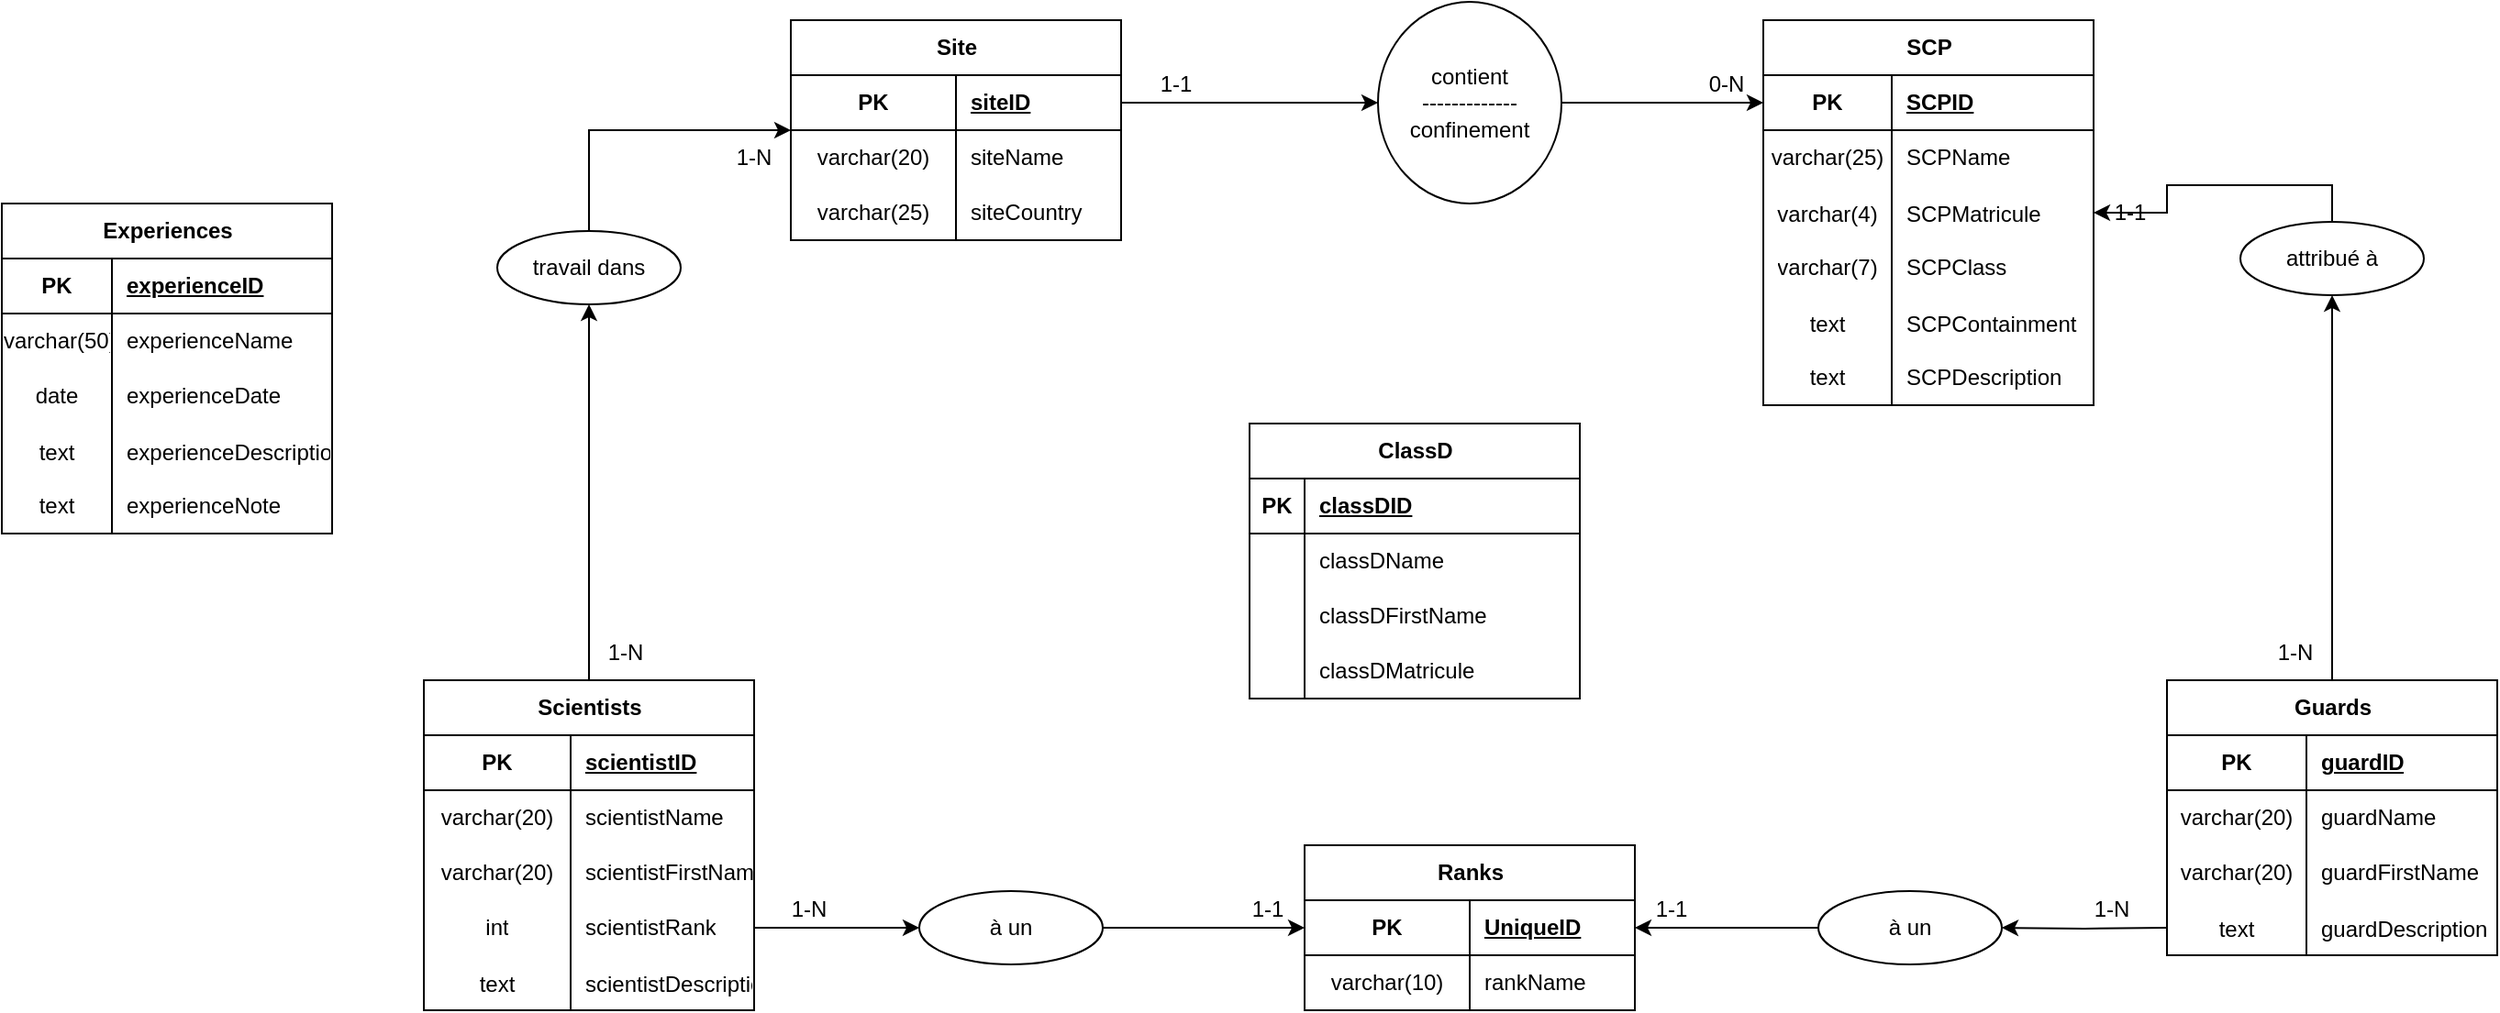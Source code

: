 <mxfile version="22.1.18" type="github" pages="2">
  <diagram name="MCD" id="fLG7imfOWJXX0zvi1eW1">
    <mxGraphModel dx="2261" dy="790" grid="1" gridSize="10" guides="1" tooltips="1" connect="1" arrows="1" fold="1" page="1" pageScale="1" pageWidth="827" pageHeight="1169" math="0" shadow="0">
      <root>
        <mxCell id="0" />
        <mxCell id="1" parent="0" />
        <mxCell id="N3V1LU96BVJwVctLSs1M-1" value="SCP" style="shape=table;startSize=30;container=1;collapsible=1;childLayout=tableLayout;fixedRows=1;rowLines=0;fontStyle=1;align=center;resizeLast=1;html=1;" parent="1" vertex="1">
          <mxGeometry x="560" y="260" width="180" height="210" as="geometry" />
        </mxCell>
        <mxCell id="N3V1LU96BVJwVctLSs1M-2" value="" style="shape=tableRow;horizontal=0;startSize=0;swimlaneHead=0;swimlaneBody=0;fillColor=none;collapsible=0;dropTarget=0;points=[[0,0.5],[1,0.5]];portConstraint=eastwest;top=0;left=0;right=0;bottom=1;" parent="N3V1LU96BVJwVctLSs1M-1" vertex="1">
          <mxGeometry y="30" width="180" height="30" as="geometry" />
        </mxCell>
        <mxCell id="N3V1LU96BVJwVctLSs1M-3" value="PK" style="shape=partialRectangle;connectable=0;fillColor=none;top=0;left=0;bottom=0;right=0;fontStyle=1;overflow=hidden;whiteSpace=wrap;html=1;" parent="N3V1LU96BVJwVctLSs1M-2" vertex="1">
          <mxGeometry width="70" height="30" as="geometry">
            <mxRectangle width="70" height="30" as="alternateBounds" />
          </mxGeometry>
        </mxCell>
        <mxCell id="N3V1LU96BVJwVctLSs1M-4" value="SCPID" style="shape=partialRectangle;connectable=0;fillColor=none;top=0;left=0;bottom=0;right=0;align=left;spacingLeft=6;fontStyle=5;overflow=hidden;whiteSpace=wrap;html=1;" parent="N3V1LU96BVJwVctLSs1M-2" vertex="1">
          <mxGeometry x="70" width="110" height="30" as="geometry">
            <mxRectangle width="110" height="30" as="alternateBounds" />
          </mxGeometry>
        </mxCell>
        <mxCell id="N3V1LU96BVJwVctLSs1M-5" value="" style="shape=tableRow;horizontal=0;startSize=0;swimlaneHead=0;swimlaneBody=0;fillColor=none;collapsible=0;dropTarget=0;points=[[0,0.5],[1,0.5]];portConstraint=eastwest;top=0;left=0;right=0;bottom=0;" parent="N3V1LU96BVJwVctLSs1M-1" vertex="1">
          <mxGeometry y="60" width="180" height="30" as="geometry" />
        </mxCell>
        <mxCell id="N3V1LU96BVJwVctLSs1M-6" value="varchar(25)" style="shape=partialRectangle;connectable=0;fillColor=none;top=0;left=0;bottom=0;right=0;editable=1;overflow=hidden;whiteSpace=wrap;html=1;" parent="N3V1LU96BVJwVctLSs1M-5" vertex="1">
          <mxGeometry width="70" height="30" as="geometry">
            <mxRectangle width="70" height="30" as="alternateBounds" />
          </mxGeometry>
        </mxCell>
        <mxCell id="N3V1LU96BVJwVctLSs1M-7" value="SCPName" style="shape=partialRectangle;connectable=0;fillColor=none;top=0;left=0;bottom=0;right=0;align=left;spacingLeft=6;overflow=hidden;whiteSpace=wrap;html=1;" parent="N3V1LU96BVJwVctLSs1M-5" vertex="1">
          <mxGeometry x="70" width="110" height="30" as="geometry">
            <mxRectangle width="110" height="30" as="alternateBounds" />
          </mxGeometry>
        </mxCell>
        <mxCell id="N3V1LU96BVJwVctLSs1M-15" value="" style="shape=tableRow;horizontal=0;startSize=0;swimlaneHead=0;swimlaneBody=0;fillColor=none;collapsible=0;dropTarget=0;points=[[0,0.5],[1,0.5]];portConstraint=eastwest;top=0;left=0;right=0;bottom=0;" parent="N3V1LU96BVJwVctLSs1M-1" vertex="1">
          <mxGeometry y="90" width="180" height="30" as="geometry" />
        </mxCell>
        <mxCell id="N3V1LU96BVJwVctLSs1M-16" value="varchar(4)" style="shape=partialRectangle;connectable=0;fillColor=none;top=0;left=0;bottom=0;right=0;editable=1;overflow=hidden;" parent="N3V1LU96BVJwVctLSs1M-15" vertex="1">
          <mxGeometry width="70" height="30" as="geometry">
            <mxRectangle width="70" height="30" as="alternateBounds" />
          </mxGeometry>
        </mxCell>
        <mxCell id="N3V1LU96BVJwVctLSs1M-17" value="SCPMatricule" style="shape=partialRectangle;connectable=0;fillColor=none;top=0;left=0;bottom=0;right=0;align=left;spacingLeft=6;overflow=hidden;" parent="N3V1LU96BVJwVctLSs1M-15" vertex="1">
          <mxGeometry x="70" width="110" height="30" as="geometry">
            <mxRectangle width="110" height="30" as="alternateBounds" />
          </mxGeometry>
        </mxCell>
        <mxCell id="N3V1LU96BVJwVctLSs1M-8" value="" style="shape=tableRow;horizontal=0;startSize=0;swimlaneHead=0;swimlaneBody=0;fillColor=none;collapsible=0;dropTarget=0;points=[[0,0.5],[1,0.5]];portConstraint=eastwest;top=0;left=0;right=0;bottom=0;" parent="N3V1LU96BVJwVctLSs1M-1" vertex="1">
          <mxGeometry y="120" width="180" height="30" as="geometry" />
        </mxCell>
        <mxCell id="N3V1LU96BVJwVctLSs1M-9" value="varchar(7)" style="shape=partialRectangle;connectable=0;fillColor=none;top=0;left=0;bottom=0;right=0;editable=1;overflow=hidden;whiteSpace=wrap;html=1;" parent="N3V1LU96BVJwVctLSs1M-8" vertex="1">
          <mxGeometry width="70" height="30" as="geometry">
            <mxRectangle width="70" height="30" as="alternateBounds" />
          </mxGeometry>
        </mxCell>
        <mxCell id="N3V1LU96BVJwVctLSs1M-10" value="SCPClass" style="shape=partialRectangle;connectable=0;fillColor=none;top=0;left=0;bottom=0;right=0;align=left;spacingLeft=6;overflow=hidden;whiteSpace=wrap;html=1;" parent="N3V1LU96BVJwVctLSs1M-8" vertex="1">
          <mxGeometry x="70" width="110" height="30" as="geometry">
            <mxRectangle width="110" height="30" as="alternateBounds" />
          </mxGeometry>
        </mxCell>
        <mxCell id="PeypVHsRL9KA1cWVZvXA-14" value="" style="shape=tableRow;horizontal=0;startSize=0;swimlaneHead=0;swimlaneBody=0;fillColor=none;collapsible=0;dropTarget=0;points=[[0,0.5],[1,0.5]];portConstraint=eastwest;top=0;left=0;right=0;bottom=0;" vertex="1" parent="N3V1LU96BVJwVctLSs1M-1">
          <mxGeometry y="150" width="180" height="30" as="geometry" />
        </mxCell>
        <mxCell id="PeypVHsRL9KA1cWVZvXA-15" value="text" style="shape=partialRectangle;connectable=0;fillColor=none;top=0;left=0;bottom=0;right=0;editable=1;overflow=hidden;" vertex="1" parent="PeypVHsRL9KA1cWVZvXA-14">
          <mxGeometry width="70" height="30" as="geometry">
            <mxRectangle width="70" height="30" as="alternateBounds" />
          </mxGeometry>
        </mxCell>
        <mxCell id="PeypVHsRL9KA1cWVZvXA-16" value="SCPContainment " style="shape=partialRectangle;connectable=0;fillColor=none;top=0;left=0;bottom=0;right=0;align=left;spacingLeft=6;overflow=hidden;" vertex="1" parent="PeypVHsRL9KA1cWVZvXA-14">
          <mxGeometry x="70" width="110" height="30" as="geometry">
            <mxRectangle width="110" height="30" as="alternateBounds" />
          </mxGeometry>
        </mxCell>
        <mxCell id="N3V1LU96BVJwVctLSs1M-11" value="" style="shape=tableRow;horizontal=0;startSize=0;swimlaneHead=0;swimlaneBody=0;fillColor=none;collapsible=0;dropTarget=0;points=[[0,0.5],[1,0.5]];portConstraint=eastwest;top=0;left=0;right=0;bottom=0;" parent="N3V1LU96BVJwVctLSs1M-1" vertex="1">
          <mxGeometry y="180" width="180" height="30" as="geometry" />
        </mxCell>
        <mxCell id="N3V1LU96BVJwVctLSs1M-12" value="text" style="shape=partialRectangle;connectable=0;fillColor=none;top=0;left=0;bottom=0;right=0;editable=1;overflow=hidden;whiteSpace=wrap;html=1;" parent="N3V1LU96BVJwVctLSs1M-11" vertex="1">
          <mxGeometry width="70" height="30" as="geometry">
            <mxRectangle width="70" height="30" as="alternateBounds" />
          </mxGeometry>
        </mxCell>
        <mxCell id="N3V1LU96BVJwVctLSs1M-13" value="SCPDescription" style="shape=partialRectangle;connectable=0;fillColor=none;top=0;left=0;bottom=0;right=0;align=left;spacingLeft=6;overflow=hidden;whiteSpace=wrap;html=1;" parent="N3V1LU96BVJwVctLSs1M-11" vertex="1">
          <mxGeometry x="70" width="110" height="30" as="geometry">
            <mxRectangle width="110" height="30" as="alternateBounds" />
          </mxGeometry>
        </mxCell>
        <mxCell id="N3V1LU96BVJwVctLSs1M-18" value="Site" style="shape=table;startSize=30;container=1;collapsible=1;childLayout=tableLayout;fixedRows=1;rowLines=0;fontStyle=1;align=center;resizeLast=1;html=1;" parent="1" vertex="1">
          <mxGeometry x="30" y="260" width="180" height="120" as="geometry" />
        </mxCell>
        <mxCell id="N3V1LU96BVJwVctLSs1M-19" value="" style="shape=tableRow;horizontal=0;startSize=0;swimlaneHead=0;swimlaneBody=0;fillColor=none;collapsible=0;dropTarget=0;points=[[0,0.5],[1,0.5]];portConstraint=eastwest;top=0;left=0;right=0;bottom=1;" parent="N3V1LU96BVJwVctLSs1M-18" vertex="1">
          <mxGeometry y="30" width="180" height="30" as="geometry" />
        </mxCell>
        <mxCell id="N3V1LU96BVJwVctLSs1M-20" value="PK" style="shape=partialRectangle;connectable=0;fillColor=none;top=0;left=0;bottom=0;right=0;fontStyle=1;overflow=hidden;whiteSpace=wrap;html=1;" parent="N3V1LU96BVJwVctLSs1M-19" vertex="1">
          <mxGeometry width="90" height="30" as="geometry">
            <mxRectangle width="90" height="30" as="alternateBounds" />
          </mxGeometry>
        </mxCell>
        <mxCell id="N3V1LU96BVJwVctLSs1M-21" value="siteID" style="shape=partialRectangle;connectable=0;fillColor=none;top=0;left=0;bottom=0;right=0;align=left;spacingLeft=6;fontStyle=5;overflow=hidden;whiteSpace=wrap;html=1;" parent="N3V1LU96BVJwVctLSs1M-19" vertex="1">
          <mxGeometry x="90" width="90" height="30" as="geometry">
            <mxRectangle width="90" height="30" as="alternateBounds" />
          </mxGeometry>
        </mxCell>
        <mxCell id="N3V1LU96BVJwVctLSs1M-22" value="" style="shape=tableRow;horizontal=0;startSize=0;swimlaneHead=0;swimlaneBody=0;fillColor=none;collapsible=0;dropTarget=0;points=[[0,0.5],[1,0.5]];portConstraint=eastwest;top=0;left=0;right=0;bottom=0;" parent="N3V1LU96BVJwVctLSs1M-18" vertex="1">
          <mxGeometry y="60" width="180" height="30" as="geometry" />
        </mxCell>
        <mxCell id="N3V1LU96BVJwVctLSs1M-23" value="varchar(20)" style="shape=partialRectangle;connectable=0;fillColor=none;top=0;left=0;bottom=0;right=0;editable=1;overflow=hidden;whiteSpace=wrap;html=1;" parent="N3V1LU96BVJwVctLSs1M-22" vertex="1">
          <mxGeometry width="90" height="30" as="geometry">
            <mxRectangle width="90" height="30" as="alternateBounds" />
          </mxGeometry>
        </mxCell>
        <mxCell id="N3V1LU96BVJwVctLSs1M-24" value="siteName" style="shape=partialRectangle;connectable=0;fillColor=none;top=0;left=0;bottom=0;right=0;align=left;spacingLeft=6;overflow=hidden;whiteSpace=wrap;html=1;" parent="N3V1LU96BVJwVctLSs1M-22" vertex="1">
          <mxGeometry x="90" width="90" height="30" as="geometry">
            <mxRectangle width="90" height="30" as="alternateBounds" />
          </mxGeometry>
        </mxCell>
        <mxCell id="N3V1LU96BVJwVctLSs1M-25" value="" style="shape=tableRow;horizontal=0;startSize=0;swimlaneHead=0;swimlaneBody=0;fillColor=none;collapsible=0;dropTarget=0;points=[[0,0.5],[1,0.5]];portConstraint=eastwest;top=0;left=0;right=0;bottom=0;" parent="N3V1LU96BVJwVctLSs1M-18" vertex="1">
          <mxGeometry y="90" width="180" height="30" as="geometry" />
        </mxCell>
        <mxCell id="N3V1LU96BVJwVctLSs1M-26" value="varchar(25)" style="shape=partialRectangle;connectable=0;fillColor=none;top=0;left=0;bottom=0;right=0;editable=1;overflow=hidden;whiteSpace=wrap;html=1;" parent="N3V1LU96BVJwVctLSs1M-25" vertex="1">
          <mxGeometry width="90" height="30" as="geometry">
            <mxRectangle width="90" height="30" as="alternateBounds" />
          </mxGeometry>
        </mxCell>
        <mxCell id="N3V1LU96BVJwVctLSs1M-27" value="siteCountry" style="shape=partialRectangle;connectable=0;fillColor=none;top=0;left=0;bottom=0;right=0;align=left;spacingLeft=6;overflow=hidden;whiteSpace=wrap;html=1;" parent="N3V1LU96BVJwVctLSs1M-25" vertex="1">
          <mxGeometry x="90" width="90" height="30" as="geometry">
            <mxRectangle width="90" height="30" as="alternateBounds" />
          </mxGeometry>
        </mxCell>
        <mxCell id="N3V1LU96BVJwVctLSs1M-67" style="edgeStyle=orthogonalEdgeStyle;rounded=0;orthogonalLoop=1;jettySize=auto;html=1;exitX=1;exitY=0.5;exitDx=0;exitDy=0;entryX=0;entryY=0.5;entryDx=0;entryDy=0;" parent="1" source="N3V1LU96BVJwVctLSs1M-31" target="N3V1LU96BVJwVctLSs1M-2" edge="1">
          <mxGeometry relative="1" as="geometry" />
        </mxCell>
        <mxCell id="N3V1LU96BVJwVctLSs1M-31" value="contient&lt;br&gt;-------------&lt;br&gt;confinement" style="ellipse;whiteSpace=wrap;html=1;align=center;" parent="1" vertex="1">
          <mxGeometry x="350" y="250" width="100" height="110" as="geometry" />
        </mxCell>
        <mxCell id="N3V1LU96BVJwVctLSs1M-37" style="edgeStyle=orthogonalEdgeStyle;rounded=0;orthogonalLoop=1;jettySize=auto;html=1;exitX=1;exitY=0.5;exitDx=0;exitDy=0;entryX=0;entryY=0.5;entryDx=0;entryDy=0;" parent="1" source="N3V1LU96BVJwVctLSs1M-19" target="N3V1LU96BVJwVctLSs1M-31" edge="1">
          <mxGeometry relative="1" as="geometry" />
        </mxCell>
        <mxCell id="N3V1LU96BVJwVctLSs1M-38" value="0-N" style="text;html=1;strokeColor=none;fillColor=none;align=center;verticalAlign=middle;whiteSpace=wrap;rounded=0;" parent="1" vertex="1">
          <mxGeometry x="510" y="280" width="60" height="30" as="geometry" />
        </mxCell>
        <mxCell id="N3V1LU96BVJwVctLSs1M-39" value="1-1" style="text;html=1;strokeColor=none;fillColor=none;align=center;verticalAlign=middle;whiteSpace=wrap;rounded=0;" parent="1" vertex="1">
          <mxGeometry x="210" y="280" width="60" height="30" as="geometry" />
        </mxCell>
        <mxCell id="N3V1LU96BVJwVctLSs1M-63" style="edgeStyle=orthogonalEdgeStyle;rounded=0;orthogonalLoop=1;jettySize=auto;html=1;exitX=0.5;exitY=0;exitDx=0;exitDy=0;entryX=0.5;entryY=1;entryDx=0;entryDy=0;" parent="1" source="N3V1LU96BVJwVctLSs1M-44" target="N3V1LU96BVJwVctLSs1M-62" edge="1">
          <mxGeometry relative="1" as="geometry" />
        </mxCell>
        <mxCell id="N3V1LU96BVJwVctLSs1M-44" value="Guards" style="shape=table;startSize=30;container=1;collapsible=1;childLayout=tableLayout;fixedRows=1;rowLines=0;fontStyle=1;align=center;resizeLast=1;html=1;" parent="1" vertex="1">
          <mxGeometry x="780" y="620" width="180" height="150" as="geometry" />
        </mxCell>
        <mxCell id="N3V1LU96BVJwVctLSs1M-45" value="" style="shape=tableRow;horizontal=0;startSize=0;swimlaneHead=0;swimlaneBody=0;fillColor=none;collapsible=0;dropTarget=0;points=[[0,0.5],[1,0.5]];portConstraint=eastwest;top=0;left=0;right=0;bottom=1;" parent="N3V1LU96BVJwVctLSs1M-44" vertex="1">
          <mxGeometry y="30" width="180" height="30" as="geometry" />
        </mxCell>
        <mxCell id="N3V1LU96BVJwVctLSs1M-46" value="PK" style="shape=partialRectangle;connectable=0;fillColor=none;top=0;left=0;bottom=0;right=0;fontStyle=1;overflow=hidden;whiteSpace=wrap;html=1;" parent="N3V1LU96BVJwVctLSs1M-45" vertex="1">
          <mxGeometry width="76" height="30" as="geometry">
            <mxRectangle width="76" height="30" as="alternateBounds" />
          </mxGeometry>
        </mxCell>
        <mxCell id="N3V1LU96BVJwVctLSs1M-47" value="guardID" style="shape=partialRectangle;connectable=0;fillColor=none;top=0;left=0;bottom=0;right=0;align=left;spacingLeft=6;fontStyle=5;overflow=hidden;whiteSpace=wrap;html=1;" parent="N3V1LU96BVJwVctLSs1M-45" vertex="1">
          <mxGeometry x="76" width="104" height="30" as="geometry">
            <mxRectangle width="104" height="30" as="alternateBounds" />
          </mxGeometry>
        </mxCell>
        <mxCell id="N3V1LU96BVJwVctLSs1M-48" value="" style="shape=tableRow;horizontal=0;startSize=0;swimlaneHead=0;swimlaneBody=0;fillColor=none;collapsible=0;dropTarget=0;points=[[0,0.5],[1,0.5]];portConstraint=eastwest;top=0;left=0;right=0;bottom=0;" parent="N3V1LU96BVJwVctLSs1M-44" vertex="1">
          <mxGeometry y="60" width="180" height="30" as="geometry" />
        </mxCell>
        <mxCell id="N3V1LU96BVJwVctLSs1M-49" value="varchar(20)" style="shape=partialRectangle;connectable=0;fillColor=none;top=0;left=0;bottom=0;right=0;editable=1;overflow=hidden;whiteSpace=wrap;html=1;" parent="N3V1LU96BVJwVctLSs1M-48" vertex="1">
          <mxGeometry width="76" height="30" as="geometry">
            <mxRectangle width="76" height="30" as="alternateBounds" />
          </mxGeometry>
        </mxCell>
        <mxCell id="N3V1LU96BVJwVctLSs1M-50" value="guardName" style="shape=partialRectangle;connectable=0;fillColor=none;top=0;left=0;bottom=0;right=0;align=left;spacingLeft=6;overflow=hidden;whiteSpace=wrap;html=1;" parent="N3V1LU96BVJwVctLSs1M-48" vertex="1">
          <mxGeometry x="76" width="104" height="30" as="geometry">
            <mxRectangle width="104" height="30" as="alternateBounds" />
          </mxGeometry>
        </mxCell>
        <mxCell id="N3V1LU96BVJwVctLSs1M-51" value="" style="shape=tableRow;horizontal=0;startSize=0;swimlaneHead=0;swimlaneBody=0;fillColor=none;collapsible=0;dropTarget=0;points=[[0,0.5],[1,0.5]];portConstraint=eastwest;top=0;left=0;right=0;bottom=0;" parent="N3V1LU96BVJwVctLSs1M-44" vertex="1">
          <mxGeometry y="90" width="180" height="30" as="geometry" />
        </mxCell>
        <mxCell id="N3V1LU96BVJwVctLSs1M-52" value="varchar(20)" style="shape=partialRectangle;connectable=0;fillColor=none;top=0;left=0;bottom=0;right=0;editable=1;overflow=hidden;whiteSpace=wrap;html=1;" parent="N3V1LU96BVJwVctLSs1M-51" vertex="1">
          <mxGeometry width="76" height="30" as="geometry">
            <mxRectangle width="76" height="30" as="alternateBounds" />
          </mxGeometry>
        </mxCell>
        <mxCell id="N3V1LU96BVJwVctLSs1M-53" value="guardFirstName" style="shape=partialRectangle;connectable=0;fillColor=none;top=0;left=0;bottom=0;right=0;align=left;spacingLeft=6;overflow=hidden;whiteSpace=wrap;html=1;" parent="N3V1LU96BVJwVctLSs1M-51" vertex="1">
          <mxGeometry x="76" width="104" height="30" as="geometry">
            <mxRectangle width="104" height="30" as="alternateBounds" />
          </mxGeometry>
        </mxCell>
        <mxCell id="N3V1LU96BVJwVctLSs1M-57" value="" style="shape=tableRow;horizontal=0;startSize=0;swimlaneHead=0;swimlaneBody=0;fillColor=none;collapsible=0;dropTarget=0;points=[[0,0.5],[1,0.5]];portConstraint=eastwest;top=0;left=0;right=0;bottom=0;" parent="N3V1LU96BVJwVctLSs1M-44" vertex="1">
          <mxGeometry y="120" width="180" height="30" as="geometry" />
        </mxCell>
        <mxCell id="N3V1LU96BVJwVctLSs1M-58" value="text" style="shape=partialRectangle;connectable=0;fillColor=none;top=0;left=0;bottom=0;right=0;editable=1;overflow=hidden;" parent="N3V1LU96BVJwVctLSs1M-57" vertex="1">
          <mxGeometry width="76" height="30" as="geometry">
            <mxRectangle width="76" height="30" as="alternateBounds" />
          </mxGeometry>
        </mxCell>
        <mxCell id="N3V1LU96BVJwVctLSs1M-59" value="guardDescription" style="shape=partialRectangle;connectable=0;fillColor=none;top=0;left=0;bottom=0;right=0;align=left;spacingLeft=6;overflow=hidden;" parent="N3V1LU96BVJwVctLSs1M-57" vertex="1">
          <mxGeometry x="76" width="104" height="30" as="geometry">
            <mxRectangle width="104" height="30" as="alternateBounds" />
          </mxGeometry>
        </mxCell>
        <mxCell id="N3V1LU96BVJwVctLSs1M-66" style="edgeStyle=orthogonalEdgeStyle;rounded=0;orthogonalLoop=1;jettySize=auto;html=1;exitX=0.5;exitY=0;exitDx=0;exitDy=0;" parent="1" source="N3V1LU96BVJwVctLSs1M-62" target="N3V1LU96BVJwVctLSs1M-1" edge="1">
          <mxGeometry relative="1" as="geometry" />
        </mxCell>
        <mxCell id="N3V1LU96BVJwVctLSs1M-62" value="attribué à" style="ellipse;whiteSpace=wrap;html=1;align=center;" parent="1" vertex="1">
          <mxGeometry x="820" y="370" width="100" height="40" as="geometry" />
        </mxCell>
        <mxCell id="N3V1LU96BVJwVctLSs1M-98" style="edgeStyle=orthogonalEdgeStyle;rounded=0;orthogonalLoop=1;jettySize=auto;html=1;exitX=0.5;exitY=0;exitDx=0;exitDy=0;entryX=0.5;entryY=1;entryDx=0;entryDy=0;" parent="1" source="N3V1LU96BVJwVctLSs1M-81" target="N3V1LU96BVJwVctLSs1M-97" edge="1">
          <mxGeometry relative="1" as="geometry">
            <mxPoint x="-50" y="430" as="targetPoint" />
          </mxGeometry>
        </mxCell>
        <mxCell id="N3V1LU96BVJwVctLSs1M-81" value="Scientists" style="shape=table;startSize=30;container=1;collapsible=1;childLayout=tableLayout;fixedRows=1;rowLines=0;fontStyle=1;align=center;resizeLast=1;html=1;" parent="1" vertex="1">
          <mxGeometry x="-170" y="620" width="180" height="180" as="geometry" />
        </mxCell>
        <mxCell id="N3V1LU96BVJwVctLSs1M-82" value="" style="shape=tableRow;horizontal=0;startSize=0;swimlaneHead=0;swimlaneBody=0;fillColor=none;collapsible=0;dropTarget=0;points=[[0,0.5],[1,0.5]];portConstraint=eastwest;top=0;left=0;right=0;bottom=1;" parent="N3V1LU96BVJwVctLSs1M-81" vertex="1">
          <mxGeometry y="30" width="180" height="30" as="geometry" />
        </mxCell>
        <mxCell id="N3V1LU96BVJwVctLSs1M-83" value="PK" style="shape=partialRectangle;connectable=0;fillColor=none;top=0;left=0;bottom=0;right=0;fontStyle=1;overflow=hidden;whiteSpace=wrap;html=1;" parent="N3V1LU96BVJwVctLSs1M-82" vertex="1">
          <mxGeometry width="80" height="30" as="geometry">
            <mxRectangle width="80" height="30" as="alternateBounds" />
          </mxGeometry>
        </mxCell>
        <mxCell id="N3V1LU96BVJwVctLSs1M-84" value="scientistID" style="shape=partialRectangle;connectable=0;fillColor=none;top=0;left=0;bottom=0;right=0;align=left;spacingLeft=6;fontStyle=5;overflow=hidden;whiteSpace=wrap;html=1;" parent="N3V1LU96BVJwVctLSs1M-82" vertex="1">
          <mxGeometry x="80" width="100" height="30" as="geometry">
            <mxRectangle width="100" height="30" as="alternateBounds" />
          </mxGeometry>
        </mxCell>
        <mxCell id="N3V1LU96BVJwVctLSs1M-85" value="" style="shape=tableRow;horizontal=0;startSize=0;swimlaneHead=0;swimlaneBody=0;fillColor=none;collapsible=0;dropTarget=0;points=[[0,0.5],[1,0.5]];portConstraint=eastwest;top=0;left=0;right=0;bottom=0;" parent="N3V1LU96BVJwVctLSs1M-81" vertex="1">
          <mxGeometry y="60" width="180" height="30" as="geometry" />
        </mxCell>
        <mxCell id="N3V1LU96BVJwVctLSs1M-86" value="varchar(20)" style="shape=partialRectangle;connectable=0;fillColor=none;top=0;left=0;bottom=0;right=0;editable=1;overflow=hidden;whiteSpace=wrap;html=1;" parent="N3V1LU96BVJwVctLSs1M-85" vertex="1">
          <mxGeometry width="80" height="30" as="geometry">
            <mxRectangle width="80" height="30" as="alternateBounds" />
          </mxGeometry>
        </mxCell>
        <mxCell id="N3V1LU96BVJwVctLSs1M-87" value="scientistName" style="shape=partialRectangle;connectable=0;fillColor=none;top=0;left=0;bottom=0;right=0;align=left;spacingLeft=6;overflow=hidden;whiteSpace=wrap;html=1;" parent="N3V1LU96BVJwVctLSs1M-85" vertex="1">
          <mxGeometry x="80" width="100" height="30" as="geometry">
            <mxRectangle width="100" height="30" as="alternateBounds" />
          </mxGeometry>
        </mxCell>
        <mxCell id="N3V1LU96BVJwVctLSs1M-88" value="" style="shape=tableRow;horizontal=0;startSize=0;swimlaneHead=0;swimlaneBody=0;fillColor=none;collapsible=0;dropTarget=0;points=[[0,0.5],[1,0.5]];portConstraint=eastwest;top=0;left=0;right=0;bottom=0;" parent="N3V1LU96BVJwVctLSs1M-81" vertex="1">
          <mxGeometry y="90" width="180" height="30" as="geometry" />
        </mxCell>
        <mxCell id="N3V1LU96BVJwVctLSs1M-89" value="varchar(20)" style="shape=partialRectangle;connectable=0;fillColor=none;top=0;left=0;bottom=0;right=0;editable=1;overflow=hidden;whiteSpace=wrap;html=1;" parent="N3V1LU96BVJwVctLSs1M-88" vertex="1">
          <mxGeometry width="80" height="30" as="geometry">
            <mxRectangle width="80" height="30" as="alternateBounds" />
          </mxGeometry>
        </mxCell>
        <mxCell id="N3V1LU96BVJwVctLSs1M-90" value="scientistFirstName" style="shape=partialRectangle;connectable=0;fillColor=none;top=0;left=0;bottom=0;right=0;align=left;spacingLeft=6;overflow=hidden;whiteSpace=wrap;html=1;" parent="N3V1LU96BVJwVctLSs1M-88" vertex="1">
          <mxGeometry x="80" width="100" height="30" as="geometry">
            <mxRectangle width="100" height="30" as="alternateBounds" />
          </mxGeometry>
        </mxCell>
        <mxCell id="N3V1LU96BVJwVctLSs1M-91" value="" style="shape=tableRow;horizontal=0;startSize=0;swimlaneHead=0;swimlaneBody=0;fillColor=none;collapsible=0;dropTarget=0;points=[[0,0.5],[1,0.5]];portConstraint=eastwest;top=0;left=0;right=0;bottom=0;" parent="N3V1LU96BVJwVctLSs1M-81" vertex="1">
          <mxGeometry y="120" width="180" height="30" as="geometry" />
        </mxCell>
        <mxCell id="N3V1LU96BVJwVctLSs1M-92" value="int" style="shape=partialRectangle;connectable=0;fillColor=none;top=0;left=0;bottom=0;right=0;editable=1;overflow=hidden;whiteSpace=wrap;html=1;" parent="N3V1LU96BVJwVctLSs1M-91" vertex="1">
          <mxGeometry width="80" height="30" as="geometry">
            <mxRectangle width="80" height="30" as="alternateBounds" />
          </mxGeometry>
        </mxCell>
        <mxCell id="N3V1LU96BVJwVctLSs1M-93" value="scientistRank" style="shape=partialRectangle;connectable=0;fillColor=none;top=0;left=0;bottom=0;right=0;align=left;spacingLeft=6;overflow=hidden;whiteSpace=wrap;html=1;" parent="N3V1LU96BVJwVctLSs1M-91" vertex="1">
          <mxGeometry x="80" width="100" height="30" as="geometry">
            <mxRectangle width="100" height="30" as="alternateBounds" />
          </mxGeometry>
        </mxCell>
        <mxCell id="N3V1LU96BVJwVctLSs1M-94" value="" style="shape=tableRow;horizontal=0;startSize=0;swimlaneHead=0;swimlaneBody=0;fillColor=none;collapsible=0;dropTarget=0;points=[[0,0.5],[1,0.5]];portConstraint=eastwest;top=0;left=0;right=0;bottom=0;" parent="N3V1LU96BVJwVctLSs1M-81" vertex="1">
          <mxGeometry y="150" width="180" height="30" as="geometry" />
        </mxCell>
        <mxCell id="N3V1LU96BVJwVctLSs1M-95" value="text" style="shape=partialRectangle;connectable=0;fillColor=none;top=0;left=0;bottom=0;right=0;editable=1;overflow=hidden;" parent="N3V1LU96BVJwVctLSs1M-94" vertex="1">
          <mxGeometry width="80" height="30" as="geometry">
            <mxRectangle width="80" height="30" as="alternateBounds" />
          </mxGeometry>
        </mxCell>
        <mxCell id="N3V1LU96BVJwVctLSs1M-96" value="scientistDescription" style="shape=partialRectangle;connectable=0;fillColor=none;top=0;left=0;bottom=0;right=0;align=left;spacingLeft=6;overflow=hidden;" parent="N3V1LU96BVJwVctLSs1M-94" vertex="1">
          <mxGeometry x="80" width="100" height="30" as="geometry">
            <mxRectangle width="100" height="30" as="alternateBounds" />
          </mxGeometry>
        </mxCell>
        <mxCell id="N3V1LU96BVJwVctLSs1M-99" style="edgeStyle=orthogonalEdgeStyle;rounded=0;orthogonalLoop=1;jettySize=auto;html=1;exitX=0.5;exitY=0;exitDx=0;exitDy=0;" parent="1" source="N3V1LU96BVJwVctLSs1M-97" target="N3V1LU96BVJwVctLSs1M-18" edge="1">
          <mxGeometry relative="1" as="geometry" />
        </mxCell>
        <mxCell id="N3V1LU96BVJwVctLSs1M-97" value="travail dans" style="ellipse;whiteSpace=wrap;html=1;align=center;" parent="1" vertex="1">
          <mxGeometry x="-130" y="375" width="100" height="40" as="geometry" />
        </mxCell>
        <mxCell id="N3V1LU96BVJwVctLSs1M-100" value="1-N" style="text;html=1;strokeColor=none;fillColor=none;align=center;verticalAlign=middle;whiteSpace=wrap;rounded=0;" parent="1" vertex="1">
          <mxGeometry x="820" y="590" width="60" height="30" as="geometry" />
        </mxCell>
        <mxCell id="N3V1LU96BVJwVctLSs1M-102" value="1-1" style="text;html=1;strokeColor=none;fillColor=none;align=center;verticalAlign=middle;whiteSpace=wrap;rounded=0;" parent="1" vertex="1">
          <mxGeometry x="730" y="350" width="60" height="30" as="geometry" />
        </mxCell>
        <mxCell id="N3V1LU96BVJwVctLSs1M-103" value="1-N" style="text;html=1;strokeColor=none;fillColor=none;align=center;verticalAlign=middle;whiteSpace=wrap;rounded=0;" parent="1" vertex="1">
          <mxGeometry x="-20" y="320" width="60" height="30" as="geometry" />
        </mxCell>
        <mxCell id="N3V1LU96BVJwVctLSs1M-104" value="1-N" style="text;html=1;strokeColor=none;fillColor=none;align=center;verticalAlign=middle;whiteSpace=wrap;rounded=0;" parent="1" vertex="1">
          <mxGeometry x="-90" y="590" width="60" height="30" as="geometry" />
        </mxCell>
        <mxCell id="N3V1LU96BVJwVctLSs1M-105" value="Ranks" style="shape=table;startSize=30;container=1;collapsible=1;childLayout=tableLayout;fixedRows=1;rowLines=0;fontStyle=1;align=center;resizeLast=1;html=1;" parent="1" vertex="1">
          <mxGeometry x="310" y="710" width="180" height="90" as="geometry" />
        </mxCell>
        <mxCell id="N3V1LU96BVJwVctLSs1M-106" value="" style="shape=tableRow;horizontal=0;startSize=0;swimlaneHead=0;swimlaneBody=0;fillColor=none;collapsible=0;dropTarget=0;points=[[0,0.5],[1,0.5]];portConstraint=eastwest;top=0;left=0;right=0;bottom=1;" parent="N3V1LU96BVJwVctLSs1M-105" vertex="1">
          <mxGeometry y="30" width="180" height="30" as="geometry" />
        </mxCell>
        <mxCell id="N3V1LU96BVJwVctLSs1M-107" value="PK" style="shape=partialRectangle;connectable=0;fillColor=none;top=0;left=0;bottom=0;right=0;fontStyle=1;overflow=hidden;whiteSpace=wrap;html=1;" parent="N3V1LU96BVJwVctLSs1M-106" vertex="1">
          <mxGeometry width="90" height="30" as="geometry">
            <mxRectangle width="90" height="30" as="alternateBounds" />
          </mxGeometry>
        </mxCell>
        <mxCell id="N3V1LU96BVJwVctLSs1M-108" value="UniqueID" style="shape=partialRectangle;connectable=0;fillColor=none;top=0;left=0;bottom=0;right=0;align=left;spacingLeft=6;fontStyle=5;overflow=hidden;whiteSpace=wrap;html=1;" parent="N3V1LU96BVJwVctLSs1M-106" vertex="1">
          <mxGeometry x="90" width="90" height="30" as="geometry">
            <mxRectangle width="90" height="30" as="alternateBounds" />
          </mxGeometry>
        </mxCell>
        <mxCell id="N3V1LU96BVJwVctLSs1M-109" value="" style="shape=tableRow;horizontal=0;startSize=0;swimlaneHead=0;swimlaneBody=0;fillColor=none;collapsible=0;dropTarget=0;points=[[0,0.5],[1,0.5]];portConstraint=eastwest;top=0;left=0;right=0;bottom=0;" parent="N3V1LU96BVJwVctLSs1M-105" vertex="1">
          <mxGeometry y="60" width="180" height="30" as="geometry" />
        </mxCell>
        <mxCell id="N3V1LU96BVJwVctLSs1M-110" value="varchar(10)" style="shape=partialRectangle;connectable=0;fillColor=none;top=0;left=0;bottom=0;right=0;editable=1;overflow=hidden;whiteSpace=wrap;html=1;" parent="N3V1LU96BVJwVctLSs1M-109" vertex="1">
          <mxGeometry width="90" height="30" as="geometry">
            <mxRectangle width="90" height="30" as="alternateBounds" />
          </mxGeometry>
        </mxCell>
        <mxCell id="N3V1LU96BVJwVctLSs1M-111" value="rankName" style="shape=partialRectangle;connectable=0;fillColor=none;top=0;left=0;bottom=0;right=0;align=left;spacingLeft=6;overflow=hidden;whiteSpace=wrap;html=1;" parent="N3V1LU96BVJwVctLSs1M-109" vertex="1">
          <mxGeometry x="90" width="90" height="30" as="geometry">
            <mxRectangle width="90" height="30" as="alternateBounds" />
          </mxGeometry>
        </mxCell>
        <mxCell id="N3V1LU96BVJwVctLSs1M-125" style="edgeStyle=orthogonalEdgeStyle;rounded=0;orthogonalLoop=1;jettySize=auto;html=1;exitX=1;exitY=0.5;exitDx=0;exitDy=0;entryX=0;entryY=0.5;entryDx=0;entryDy=0;" parent="1" source="N3V1LU96BVJwVctLSs1M-122" target="N3V1LU96BVJwVctLSs1M-105" edge="1">
          <mxGeometry relative="1" as="geometry" />
        </mxCell>
        <mxCell id="N3V1LU96BVJwVctLSs1M-122" value="à un" style="ellipse;whiteSpace=wrap;html=1;align=center;" parent="1" vertex="1">
          <mxGeometry x="100" y="735" width="100" height="40" as="geometry" />
        </mxCell>
        <mxCell id="N3V1LU96BVJwVctLSs1M-123" style="edgeStyle=orthogonalEdgeStyle;rounded=0;orthogonalLoop=1;jettySize=auto;html=1;exitX=1;exitY=0.5;exitDx=0;exitDy=0;entryX=0;entryY=0.5;entryDx=0;entryDy=0;" parent="1" source="N3V1LU96BVJwVctLSs1M-91" target="N3V1LU96BVJwVctLSs1M-122" edge="1">
          <mxGeometry relative="1" as="geometry" />
        </mxCell>
        <mxCell id="N3V1LU96BVJwVctLSs1M-129" style="edgeStyle=orthogonalEdgeStyle;rounded=0;orthogonalLoop=1;jettySize=auto;html=1;exitX=0;exitY=0.5;exitDx=0;exitDy=0;" parent="1" source="N3V1LU96BVJwVctLSs1M-127" target="N3V1LU96BVJwVctLSs1M-106" edge="1">
          <mxGeometry relative="1" as="geometry" />
        </mxCell>
        <mxCell id="N3V1LU96BVJwVctLSs1M-127" value="à un" style="ellipse;whiteSpace=wrap;html=1;align=center;" parent="1" vertex="1">
          <mxGeometry x="590" y="735" width="100" height="40" as="geometry" />
        </mxCell>
        <mxCell id="N3V1LU96BVJwVctLSs1M-128" style="edgeStyle=orthogonalEdgeStyle;rounded=0;orthogonalLoop=1;jettySize=auto;html=1;entryX=1;entryY=0.5;entryDx=0;entryDy=0;" parent="1" target="N3V1LU96BVJwVctLSs1M-127" edge="1">
          <mxGeometry relative="1" as="geometry">
            <mxPoint x="780" y="755" as="sourcePoint" />
          </mxGeometry>
        </mxCell>
        <mxCell id="N3V1LU96BVJwVctLSs1M-130" value="1-1" style="text;html=1;strokeColor=none;fillColor=none;align=center;verticalAlign=middle;whiteSpace=wrap;rounded=0;" parent="1" vertex="1">
          <mxGeometry x="480" y="730" width="60" height="30" as="geometry" />
        </mxCell>
        <mxCell id="N3V1LU96BVJwVctLSs1M-131" value="1-N" style="text;html=1;strokeColor=none;fillColor=none;align=center;verticalAlign=middle;whiteSpace=wrap;rounded=0;" parent="1" vertex="1">
          <mxGeometry x="720" y="730" width="60" height="30" as="geometry" />
        </mxCell>
        <mxCell id="N3V1LU96BVJwVctLSs1M-132" value="1-N" style="text;html=1;strokeColor=none;fillColor=none;align=center;verticalAlign=middle;whiteSpace=wrap;rounded=0;" parent="1" vertex="1">
          <mxGeometry x="10" y="730" width="60" height="30" as="geometry" />
        </mxCell>
        <mxCell id="N3V1LU96BVJwVctLSs1M-133" value="1-1" style="text;html=1;strokeColor=none;fillColor=none;align=center;verticalAlign=middle;whiteSpace=wrap;rounded=0;" parent="1" vertex="1">
          <mxGeometry x="260" y="730" width="60" height="30" as="geometry" />
        </mxCell>
        <mxCell id="PeypVHsRL9KA1cWVZvXA-1" value="Experiences" style="shape=table;startSize=30;container=1;collapsible=1;childLayout=tableLayout;fixedRows=1;rowLines=0;fontStyle=1;align=center;resizeLast=1;html=1;" vertex="1" parent="1">
          <mxGeometry x="-400" y="360" width="180" height="180" as="geometry" />
        </mxCell>
        <mxCell id="PeypVHsRL9KA1cWVZvXA-2" value="" style="shape=tableRow;horizontal=0;startSize=0;swimlaneHead=0;swimlaneBody=0;fillColor=none;collapsible=0;dropTarget=0;points=[[0,0.5],[1,0.5]];portConstraint=eastwest;top=0;left=0;right=0;bottom=1;" vertex="1" parent="PeypVHsRL9KA1cWVZvXA-1">
          <mxGeometry y="30" width="180" height="30" as="geometry" />
        </mxCell>
        <mxCell id="PeypVHsRL9KA1cWVZvXA-3" value="PK" style="shape=partialRectangle;connectable=0;fillColor=none;top=0;left=0;bottom=0;right=0;fontStyle=1;overflow=hidden;whiteSpace=wrap;html=1;" vertex="1" parent="PeypVHsRL9KA1cWVZvXA-2">
          <mxGeometry width="60" height="30" as="geometry">
            <mxRectangle width="60" height="30" as="alternateBounds" />
          </mxGeometry>
        </mxCell>
        <mxCell id="PeypVHsRL9KA1cWVZvXA-4" value="experienceID" style="shape=partialRectangle;connectable=0;fillColor=none;top=0;left=0;bottom=0;right=0;align=left;spacingLeft=6;fontStyle=5;overflow=hidden;whiteSpace=wrap;html=1;" vertex="1" parent="PeypVHsRL9KA1cWVZvXA-2">
          <mxGeometry x="60" width="120" height="30" as="geometry">
            <mxRectangle width="120" height="30" as="alternateBounds" />
          </mxGeometry>
        </mxCell>
        <mxCell id="PeypVHsRL9KA1cWVZvXA-5" value="" style="shape=tableRow;horizontal=0;startSize=0;swimlaneHead=0;swimlaneBody=0;fillColor=none;collapsible=0;dropTarget=0;points=[[0,0.5],[1,0.5]];portConstraint=eastwest;top=0;left=0;right=0;bottom=0;" vertex="1" parent="PeypVHsRL9KA1cWVZvXA-1">
          <mxGeometry y="60" width="180" height="30" as="geometry" />
        </mxCell>
        <mxCell id="PeypVHsRL9KA1cWVZvXA-6" value="varchar(50)" style="shape=partialRectangle;connectable=0;fillColor=none;top=0;left=0;bottom=0;right=0;editable=1;overflow=hidden;whiteSpace=wrap;html=1;" vertex="1" parent="PeypVHsRL9KA1cWVZvXA-5">
          <mxGeometry width="60" height="30" as="geometry">
            <mxRectangle width="60" height="30" as="alternateBounds" />
          </mxGeometry>
        </mxCell>
        <mxCell id="PeypVHsRL9KA1cWVZvXA-7" value="experienceName" style="shape=partialRectangle;connectable=0;fillColor=none;top=0;left=0;bottom=0;right=0;align=left;spacingLeft=6;overflow=hidden;whiteSpace=wrap;html=1;" vertex="1" parent="PeypVHsRL9KA1cWVZvXA-5">
          <mxGeometry x="60" width="120" height="30" as="geometry">
            <mxRectangle width="120" height="30" as="alternateBounds" />
          </mxGeometry>
        </mxCell>
        <mxCell id="PeypVHsRL9KA1cWVZvXA-8" value="" style="shape=tableRow;horizontal=0;startSize=0;swimlaneHead=0;swimlaneBody=0;fillColor=none;collapsible=0;dropTarget=0;points=[[0,0.5],[1,0.5]];portConstraint=eastwest;top=0;left=0;right=0;bottom=0;" vertex="1" parent="PeypVHsRL9KA1cWVZvXA-1">
          <mxGeometry y="90" width="180" height="30" as="geometry" />
        </mxCell>
        <mxCell id="PeypVHsRL9KA1cWVZvXA-9" value="date" style="shape=partialRectangle;connectable=0;fillColor=none;top=0;left=0;bottom=0;right=0;editable=1;overflow=hidden;whiteSpace=wrap;html=1;" vertex="1" parent="PeypVHsRL9KA1cWVZvXA-8">
          <mxGeometry width="60" height="30" as="geometry">
            <mxRectangle width="60" height="30" as="alternateBounds" />
          </mxGeometry>
        </mxCell>
        <mxCell id="PeypVHsRL9KA1cWVZvXA-10" value="experienceDate" style="shape=partialRectangle;connectable=0;fillColor=none;top=0;left=0;bottom=0;right=0;align=left;spacingLeft=6;overflow=hidden;whiteSpace=wrap;html=1;" vertex="1" parent="PeypVHsRL9KA1cWVZvXA-8">
          <mxGeometry x="60" width="120" height="30" as="geometry">
            <mxRectangle width="120" height="30" as="alternateBounds" />
          </mxGeometry>
        </mxCell>
        <mxCell id="PeypVHsRL9KA1cWVZvXA-17" value="" style="shape=tableRow;horizontal=0;startSize=0;swimlaneHead=0;swimlaneBody=0;fillColor=none;collapsible=0;dropTarget=0;points=[[0,0.5],[1,0.5]];portConstraint=eastwest;top=0;left=0;right=0;bottom=0;" vertex="1" parent="PeypVHsRL9KA1cWVZvXA-1">
          <mxGeometry y="120" width="180" height="30" as="geometry" />
        </mxCell>
        <mxCell id="PeypVHsRL9KA1cWVZvXA-18" value="text" style="shape=partialRectangle;connectable=0;fillColor=none;top=0;left=0;bottom=0;right=0;editable=1;overflow=hidden;" vertex="1" parent="PeypVHsRL9KA1cWVZvXA-17">
          <mxGeometry width="60" height="30" as="geometry">
            <mxRectangle width="60" height="30" as="alternateBounds" />
          </mxGeometry>
        </mxCell>
        <mxCell id="PeypVHsRL9KA1cWVZvXA-19" value="experienceDescription" style="shape=partialRectangle;connectable=0;fillColor=none;top=0;left=0;bottom=0;right=0;align=left;spacingLeft=6;overflow=hidden;" vertex="1" parent="PeypVHsRL9KA1cWVZvXA-17">
          <mxGeometry x="60" width="120" height="30" as="geometry">
            <mxRectangle width="120" height="30" as="alternateBounds" />
          </mxGeometry>
        </mxCell>
        <mxCell id="PeypVHsRL9KA1cWVZvXA-11" value="" style="shape=tableRow;horizontal=0;startSize=0;swimlaneHead=0;swimlaneBody=0;fillColor=none;collapsible=0;dropTarget=0;points=[[0,0.5],[1,0.5]];portConstraint=eastwest;top=0;left=0;right=0;bottom=0;" vertex="1" parent="PeypVHsRL9KA1cWVZvXA-1">
          <mxGeometry y="150" width="180" height="30" as="geometry" />
        </mxCell>
        <mxCell id="PeypVHsRL9KA1cWVZvXA-12" value="text" style="shape=partialRectangle;connectable=0;fillColor=none;top=0;left=0;bottom=0;right=0;editable=1;overflow=hidden;whiteSpace=wrap;html=1;" vertex="1" parent="PeypVHsRL9KA1cWVZvXA-11">
          <mxGeometry width="60" height="30" as="geometry">
            <mxRectangle width="60" height="30" as="alternateBounds" />
          </mxGeometry>
        </mxCell>
        <mxCell id="PeypVHsRL9KA1cWVZvXA-13" value="experienceNote" style="shape=partialRectangle;connectable=0;fillColor=none;top=0;left=0;bottom=0;right=0;align=left;spacingLeft=6;overflow=hidden;whiteSpace=wrap;html=1;" vertex="1" parent="PeypVHsRL9KA1cWVZvXA-11">
          <mxGeometry x="60" width="120" height="30" as="geometry">
            <mxRectangle width="120" height="30" as="alternateBounds" />
          </mxGeometry>
        </mxCell>
        <mxCell id="PeypVHsRL9KA1cWVZvXA-20" value="ClassD" style="shape=table;startSize=30;container=1;collapsible=1;childLayout=tableLayout;fixedRows=1;rowLines=0;fontStyle=1;align=center;resizeLast=1;html=1;" vertex="1" parent="1">
          <mxGeometry x="280" y="480" width="180" height="150" as="geometry" />
        </mxCell>
        <mxCell id="PeypVHsRL9KA1cWVZvXA-21" value="" style="shape=tableRow;horizontal=0;startSize=0;swimlaneHead=0;swimlaneBody=0;fillColor=none;collapsible=0;dropTarget=0;points=[[0,0.5],[1,0.5]];portConstraint=eastwest;top=0;left=0;right=0;bottom=1;" vertex="1" parent="PeypVHsRL9KA1cWVZvXA-20">
          <mxGeometry y="30" width="180" height="30" as="geometry" />
        </mxCell>
        <mxCell id="PeypVHsRL9KA1cWVZvXA-22" value="PK" style="shape=partialRectangle;connectable=0;fillColor=none;top=0;left=0;bottom=0;right=0;fontStyle=1;overflow=hidden;whiteSpace=wrap;html=1;" vertex="1" parent="PeypVHsRL9KA1cWVZvXA-21">
          <mxGeometry width="30" height="30" as="geometry">
            <mxRectangle width="30" height="30" as="alternateBounds" />
          </mxGeometry>
        </mxCell>
        <mxCell id="PeypVHsRL9KA1cWVZvXA-23" value="classDID" style="shape=partialRectangle;connectable=0;fillColor=none;top=0;left=0;bottom=0;right=0;align=left;spacingLeft=6;fontStyle=5;overflow=hidden;whiteSpace=wrap;html=1;" vertex="1" parent="PeypVHsRL9KA1cWVZvXA-21">
          <mxGeometry x="30" width="150" height="30" as="geometry">
            <mxRectangle width="150" height="30" as="alternateBounds" />
          </mxGeometry>
        </mxCell>
        <mxCell id="PeypVHsRL9KA1cWVZvXA-24" value="" style="shape=tableRow;horizontal=0;startSize=0;swimlaneHead=0;swimlaneBody=0;fillColor=none;collapsible=0;dropTarget=0;points=[[0,0.5],[1,0.5]];portConstraint=eastwest;top=0;left=0;right=0;bottom=0;" vertex="1" parent="PeypVHsRL9KA1cWVZvXA-20">
          <mxGeometry y="60" width="180" height="30" as="geometry" />
        </mxCell>
        <mxCell id="PeypVHsRL9KA1cWVZvXA-25" value="" style="shape=partialRectangle;connectable=0;fillColor=none;top=0;left=0;bottom=0;right=0;editable=1;overflow=hidden;whiteSpace=wrap;html=1;" vertex="1" parent="PeypVHsRL9KA1cWVZvXA-24">
          <mxGeometry width="30" height="30" as="geometry">
            <mxRectangle width="30" height="30" as="alternateBounds" />
          </mxGeometry>
        </mxCell>
        <mxCell id="PeypVHsRL9KA1cWVZvXA-26" value="classDName" style="shape=partialRectangle;connectable=0;fillColor=none;top=0;left=0;bottom=0;right=0;align=left;spacingLeft=6;overflow=hidden;whiteSpace=wrap;html=1;" vertex="1" parent="PeypVHsRL9KA1cWVZvXA-24">
          <mxGeometry x="30" width="150" height="30" as="geometry">
            <mxRectangle width="150" height="30" as="alternateBounds" />
          </mxGeometry>
        </mxCell>
        <mxCell id="PeypVHsRL9KA1cWVZvXA-27" value="" style="shape=tableRow;horizontal=0;startSize=0;swimlaneHead=0;swimlaneBody=0;fillColor=none;collapsible=0;dropTarget=0;points=[[0,0.5],[1,0.5]];portConstraint=eastwest;top=0;left=0;right=0;bottom=0;" vertex="1" parent="PeypVHsRL9KA1cWVZvXA-20">
          <mxGeometry y="90" width="180" height="30" as="geometry" />
        </mxCell>
        <mxCell id="PeypVHsRL9KA1cWVZvXA-28" value="" style="shape=partialRectangle;connectable=0;fillColor=none;top=0;left=0;bottom=0;right=0;editable=1;overflow=hidden;whiteSpace=wrap;html=1;" vertex="1" parent="PeypVHsRL9KA1cWVZvXA-27">
          <mxGeometry width="30" height="30" as="geometry">
            <mxRectangle width="30" height="30" as="alternateBounds" />
          </mxGeometry>
        </mxCell>
        <mxCell id="PeypVHsRL9KA1cWVZvXA-29" value="classDFirstName" style="shape=partialRectangle;connectable=0;fillColor=none;top=0;left=0;bottom=0;right=0;align=left;spacingLeft=6;overflow=hidden;whiteSpace=wrap;html=1;" vertex="1" parent="PeypVHsRL9KA1cWVZvXA-27">
          <mxGeometry x="30" width="150" height="30" as="geometry">
            <mxRectangle width="150" height="30" as="alternateBounds" />
          </mxGeometry>
        </mxCell>
        <mxCell id="PeypVHsRL9KA1cWVZvXA-30" value="" style="shape=tableRow;horizontal=0;startSize=0;swimlaneHead=0;swimlaneBody=0;fillColor=none;collapsible=0;dropTarget=0;points=[[0,0.5],[1,0.5]];portConstraint=eastwest;top=0;left=0;right=0;bottom=0;" vertex="1" parent="PeypVHsRL9KA1cWVZvXA-20">
          <mxGeometry y="120" width="180" height="30" as="geometry" />
        </mxCell>
        <mxCell id="PeypVHsRL9KA1cWVZvXA-31" value="" style="shape=partialRectangle;connectable=0;fillColor=none;top=0;left=0;bottom=0;right=0;editable=1;overflow=hidden;whiteSpace=wrap;html=1;" vertex="1" parent="PeypVHsRL9KA1cWVZvXA-30">
          <mxGeometry width="30" height="30" as="geometry">
            <mxRectangle width="30" height="30" as="alternateBounds" />
          </mxGeometry>
        </mxCell>
        <mxCell id="PeypVHsRL9KA1cWVZvXA-32" value="classDMatricule" style="shape=partialRectangle;connectable=0;fillColor=none;top=0;left=0;bottom=0;right=0;align=left;spacingLeft=6;overflow=hidden;whiteSpace=wrap;html=1;" vertex="1" parent="PeypVHsRL9KA1cWVZvXA-30">
          <mxGeometry x="30" width="150" height="30" as="geometry">
            <mxRectangle width="150" height="30" as="alternateBounds" />
          </mxGeometry>
        </mxCell>
      </root>
    </mxGraphModel>
  </diagram>
  <diagram id="_rcMLI2b4-CGDOEE2E2V" name="MLD">
    <mxGraphModel dx="1434" dy="790" grid="1" gridSize="10" guides="1" tooltips="1" connect="1" arrows="1" fold="1" page="1" pageScale="1" pageWidth="827" pageHeight="1169" math="0" shadow="0">
      <root>
        <mxCell id="0" />
        <mxCell id="1" parent="0" />
        <mxCell id="CZTOsl8nEFKTKneMWjiW-1" value="Site" style="shape=table;startSize=30;container=1;collapsible=1;childLayout=tableLayout;fixedRows=1;rowLines=0;fontStyle=1;align=center;resizeLast=1;html=1;" parent="1" vertex="1">
          <mxGeometry x="234" y="280" width="180" height="120" as="geometry" />
        </mxCell>
        <mxCell id="CZTOsl8nEFKTKneMWjiW-2" value="" style="shape=tableRow;horizontal=0;startSize=0;swimlaneHead=0;swimlaneBody=0;fillColor=none;collapsible=0;dropTarget=0;points=[[0,0.5],[1,0.5]];portConstraint=eastwest;top=0;left=0;right=0;bottom=1;" parent="CZTOsl8nEFKTKneMWjiW-1" vertex="1">
          <mxGeometry y="30" width="180" height="30" as="geometry" />
        </mxCell>
        <mxCell id="CZTOsl8nEFKTKneMWjiW-3" value="PK" style="shape=partialRectangle;connectable=0;fillColor=none;top=0;left=0;bottom=0;right=0;fontStyle=1;overflow=hidden;whiteSpace=wrap;html=1;" parent="CZTOsl8nEFKTKneMWjiW-2" vertex="1">
          <mxGeometry width="90" height="30" as="geometry">
            <mxRectangle width="90" height="30" as="alternateBounds" />
          </mxGeometry>
        </mxCell>
        <mxCell id="CZTOsl8nEFKTKneMWjiW-4" value="siteID" style="shape=partialRectangle;connectable=0;fillColor=none;top=0;left=0;bottom=0;right=0;align=left;spacingLeft=6;fontStyle=5;overflow=hidden;whiteSpace=wrap;html=1;" parent="CZTOsl8nEFKTKneMWjiW-2" vertex="1">
          <mxGeometry x="90" width="90" height="30" as="geometry">
            <mxRectangle width="90" height="30" as="alternateBounds" />
          </mxGeometry>
        </mxCell>
        <mxCell id="CZTOsl8nEFKTKneMWjiW-5" value="" style="shape=tableRow;horizontal=0;startSize=0;swimlaneHead=0;swimlaneBody=0;fillColor=none;collapsible=0;dropTarget=0;points=[[0,0.5],[1,0.5]];portConstraint=eastwest;top=0;left=0;right=0;bottom=0;" parent="CZTOsl8nEFKTKneMWjiW-1" vertex="1">
          <mxGeometry y="60" width="180" height="30" as="geometry" />
        </mxCell>
        <mxCell id="CZTOsl8nEFKTKneMWjiW-6" value="varchar(20)" style="shape=partialRectangle;connectable=0;fillColor=none;top=0;left=0;bottom=0;right=0;editable=1;overflow=hidden;whiteSpace=wrap;html=1;" parent="CZTOsl8nEFKTKneMWjiW-5" vertex="1">
          <mxGeometry width="90" height="30" as="geometry">
            <mxRectangle width="90" height="30" as="alternateBounds" />
          </mxGeometry>
        </mxCell>
        <mxCell id="CZTOsl8nEFKTKneMWjiW-7" value="siteName" style="shape=partialRectangle;connectable=0;fillColor=none;top=0;left=0;bottom=0;right=0;align=left;spacingLeft=6;overflow=hidden;whiteSpace=wrap;html=1;" parent="CZTOsl8nEFKTKneMWjiW-5" vertex="1">
          <mxGeometry x="90" width="90" height="30" as="geometry">
            <mxRectangle width="90" height="30" as="alternateBounds" />
          </mxGeometry>
        </mxCell>
        <mxCell id="CZTOsl8nEFKTKneMWjiW-8" value="" style="shape=tableRow;horizontal=0;startSize=0;swimlaneHead=0;swimlaneBody=0;fillColor=none;collapsible=0;dropTarget=0;points=[[0,0.5],[1,0.5]];portConstraint=eastwest;top=0;left=0;right=0;bottom=0;" parent="CZTOsl8nEFKTKneMWjiW-1" vertex="1">
          <mxGeometry y="90" width="180" height="30" as="geometry" />
        </mxCell>
        <mxCell id="CZTOsl8nEFKTKneMWjiW-9" value="varchar(25)" style="shape=partialRectangle;connectable=0;fillColor=none;top=0;left=0;bottom=0;right=0;editable=1;overflow=hidden;whiteSpace=wrap;html=1;" parent="CZTOsl8nEFKTKneMWjiW-8" vertex="1">
          <mxGeometry width="90" height="30" as="geometry">
            <mxRectangle width="90" height="30" as="alternateBounds" />
          </mxGeometry>
        </mxCell>
        <mxCell id="CZTOsl8nEFKTKneMWjiW-10" value="siteCountry" style="shape=partialRectangle;connectable=0;fillColor=none;top=0;left=0;bottom=0;right=0;align=left;spacingLeft=6;overflow=hidden;whiteSpace=wrap;html=1;" parent="CZTOsl8nEFKTKneMWjiW-8" vertex="1">
          <mxGeometry x="90" width="90" height="30" as="geometry">
            <mxRectangle width="90" height="30" as="alternateBounds" />
          </mxGeometry>
        </mxCell>
        <mxCell id="__GHvK1fb9ylzqSPLJtA-1" value="SCP" style="shape=table;startSize=30;container=1;collapsible=1;childLayout=tableLayout;fixedRows=1;rowLines=0;fontStyle=1;align=center;resizeLast=1;html=1;" parent="1" vertex="1">
          <mxGeometry x="800" y="310" width="180" height="210" as="geometry" />
        </mxCell>
        <mxCell id="__GHvK1fb9ylzqSPLJtA-2" value="" style="shape=tableRow;horizontal=0;startSize=0;swimlaneHead=0;swimlaneBody=0;fillColor=none;collapsible=0;dropTarget=0;points=[[0,0.5],[1,0.5]];portConstraint=eastwest;top=0;left=0;right=0;bottom=1;" parent="__GHvK1fb9ylzqSPLJtA-1" vertex="1">
          <mxGeometry y="30" width="180" height="30" as="geometry" />
        </mxCell>
        <mxCell id="__GHvK1fb9ylzqSPLJtA-3" value="PK" style="shape=partialRectangle;connectable=0;fillColor=none;top=0;left=0;bottom=0;right=0;fontStyle=1;overflow=hidden;whiteSpace=wrap;html=1;" parent="__GHvK1fb9ylzqSPLJtA-2" vertex="1">
          <mxGeometry width="70" height="30" as="geometry">
            <mxRectangle width="70" height="30" as="alternateBounds" />
          </mxGeometry>
        </mxCell>
        <mxCell id="__GHvK1fb9ylzqSPLJtA-4" value="SCPID" style="shape=partialRectangle;connectable=0;fillColor=none;top=0;left=0;bottom=0;right=0;align=left;spacingLeft=6;fontStyle=5;overflow=hidden;whiteSpace=wrap;html=1;" parent="__GHvK1fb9ylzqSPLJtA-2" vertex="1">
          <mxGeometry x="70" width="110" height="30" as="geometry">
            <mxRectangle width="110" height="30" as="alternateBounds" />
          </mxGeometry>
        </mxCell>
        <mxCell id="__GHvK1fb9ylzqSPLJtA-5" value="" style="shape=tableRow;horizontal=0;startSize=0;swimlaneHead=0;swimlaneBody=0;fillColor=none;collapsible=0;dropTarget=0;points=[[0,0.5],[1,0.5]];portConstraint=eastwest;top=0;left=0;right=0;bottom=0;" parent="__GHvK1fb9ylzqSPLJtA-1" vertex="1">
          <mxGeometry y="60" width="180" height="30" as="geometry" />
        </mxCell>
        <mxCell id="__GHvK1fb9ylzqSPLJtA-6" value="varchar(25)" style="shape=partialRectangle;connectable=0;fillColor=none;top=0;left=0;bottom=0;right=0;editable=1;overflow=hidden;whiteSpace=wrap;html=1;" parent="__GHvK1fb9ylzqSPLJtA-5" vertex="1">
          <mxGeometry width="70" height="30" as="geometry">
            <mxRectangle width="70" height="30" as="alternateBounds" />
          </mxGeometry>
        </mxCell>
        <mxCell id="__GHvK1fb9ylzqSPLJtA-7" value="SCPName" style="shape=partialRectangle;connectable=0;fillColor=none;top=0;left=0;bottom=0;right=0;align=left;spacingLeft=6;overflow=hidden;whiteSpace=wrap;html=1;" parent="__GHvK1fb9ylzqSPLJtA-5" vertex="1">
          <mxGeometry x="70" width="110" height="30" as="geometry">
            <mxRectangle width="110" height="30" as="alternateBounds" />
          </mxGeometry>
        </mxCell>
        <mxCell id="__GHvK1fb9ylzqSPLJtA-8" value="" style="shape=tableRow;horizontal=0;startSize=0;swimlaneHead=0;swimlaneBody=0;fillColor=none;collapsible=0;dropTarget=0;points=[[0,0.5],[1,0.5]];portConstraint=eastwest;top=0;left=0;right=0;bottom=0;" parent="__GHvK1fb9ylzqSPLJtA-1" vertex="1">
          <mxGeometry y="90" width="180" height="30" as="geometry" />
        </mxCell>
        <mxCell id="__GHvK1fb9ylzqSPLJtA-9" value="varchar(4)" style="shape=partialRectangle;connectable=0;fillColor=none;top=0;left=0;bottom=0;right=0;editable=1;overflow=hidden;" parent="__GHvK1fb9ylzqSPLJtA-8" vertex="1">
          <mxGeometry width="70" height="30" as="geometry">
            <mxRectangle width="70" height="30" as="alternateBounds" />
          </mxGeometry>
        </mxCell>
        <mxCell id="__GHvK1fb9ylzqSPLJtA-10" value="SCPMatricule" style="shape=partialRectangle;connectable=0;fillColor=none;top=0;left=0;bottom=0;right=0;align=left;spacingLeft=6;overflow=hidden;" parent="__GHvK1fb9ylzqSPLJtA-8" vertex="1">
          <mxGeometry x="70" width="110" height="30" as="geometry">
            <mxRectangle width="110" height="30" as="alternateBounds" />
          </mxGeometry>
        </mxCell>
        <mxCell id="__GHvK1fb9ylzqSPLJtA-11" value="" style="shape=tableRow;horizontal=0;startSize=0;swimlaneHead=0;swimlaneBody=0;fillColor=none;collapsible=0;dropTarget=0;points=[[0,0.5],[1,0.5]];portConstraint=eastwest;top=0;left=0;right=0;bottom=0;" parent="__GHvK1fb9ylzqSPLJtA-1" vertex="1">
          <mxGeometry y="120" width="180" height="30" as="geometry" />
        </mxCell>
        <mxCell id="__GHvK1fb9ylzqSPLJtA-12" value="varchar(7)" style="shape=partialRectangle;connectable=0;fillColor=none;top=0;left=0;bottom=0;right=0;editable=1;overflow=hidden;whiteSpace=wrap;html=1;" parent="__GHvK1fb9ylzqSPLJtA-11" vertex="1">
          <mxGeometry width="70" height="30" as="geometry">
            <mxRectangle width="70" height="30" as="alternateBounds" />
          </mxGeometry>
        </mxCell>
        <mxCell id="__GHvK1fb9ylzqSPLJtA-13" value="SCPClass" style="shape=partialRectangle;connectable=0;fillColor=none;top=0;left=0;bottom=0;right=0;align=left;spacingLeft=6;overflow=hidden;whiteSpace=wrap;html=1;" parent="__GHvK1fb9ylzqSPLJtA-11" vertex="1">
          <mxGeometry x="70" width="110" height="30" as="geometry">
            <mxRectangle width="110" height="30" as="alternateBounds" />
          </mxGeometry>
        </mxCell>
        <mxCell id="__GHvK1fb9ylzqSPLJtA-14" value="" style="shape=tableRow;horizontal=0;startSize=0;swimlaneHead=0;swimlaneBody=0;fillColor=none;collapsible=0;dropTarget=0;points=[[0,0.5],[1,0.5]];portConstraint=eastwest;top=0;left=0;right=0;bottom=0;fontStyle=4" parent="__GHvK1fb9ylzqSPLJtA-1" vertex="1">
          <mxGeometry y="150" width="180" height="30" as="geometry" />
        </mxCell>
        <mxCell id="__GHvK1fb9ylzqSPLJtA-15" value="text" style="shape=partialRectangle;connectable=0;fillColor=none;top=0;left=0;bottom=0;right=0;editable=1;overflow=hidden;whiteSpace=wrap;html=1;" parent="__GHvK1fb9ylzqSPLJtA-14" vertex="1">
          <mxGeometry width="70" height="30" as="geometry">
            <mxRectangle width="70" height="30" as="alternateBounds" />
          </mxGeometry>
        </mxCell>
        <mxCell id="__GHvK1fb9ylzqSPLJtA-16" value="SCPDescription" style="shape=partialRectangle;connectable=0;fillColor=none;top=0;left=0;bottom=0;right=0;align=left;spacingLeft=6;overflow=hidden;whiteSpace=wrap;html=1;" parent="__GHvK1fb9ylzqSPLJtA-14" vertex="1">
          <mxGeometry x="70" width="110" height="30" as="geometry">
            <mxRectangle width="110" height="30" as="alternateBounds" />
          </mxGeometry>
        </mxCell>
        <mxCell id="kqslUjXPTRjNyr0CEe5S-23" value="" style="shape=tableRow;horizontal=0;startSize=0;swimlaneHead=0;swimlaneBody=0;fillColor=none;collapsible=0;dropTarget=0;points=[[0,0.5],[1,0.5]];portConstraint=eastwest;top=0;left=0;right=0;bottom=0;" parent="__GHvK1fb9ylzqSPLJtA-1" vertex="1">
          <mxGeometry y="180" width="180" height="30" as="geometry" />
        </mxCell>
        <mxCell id="kqslUjXPTRjNyr0CEe5S-24" value="FK[]" style="shape=partialRectangle;connectable=0;fillColor=none;top=0;left=0;bottom=0;right=0;editable=1;overflow=hidden;fontStyle=1" parent="kqslUjXPTRjNyr0CEe5S-23" vertex="1">
          <mxGeometry width="70" height="30" as="geometry">
            <mxRectangle width="70" height="30" as="alternateBounds" />
          </mxGeometry>
        </mxCell>
        <mxCell id="kqslUjXPTRjNyr0CEe5S-25" value="guardID" style="shape=partialRectangle;connectable=0;fillColor=none;top=0;left=0;bottom=0;right=0;align=left;spacingLeft=6;overflow=hidden;fontStyle=5" parent="kqslUjXPTRjNyr0CEe5S-23" vertex="1">
          <mxGeometry x="70" width="110" height="30" as="geometry">
            <mxRectangle width="110" height="30" as="alternateBounds" />
          </mxGeometry>
        </mxCell>
        <mxCell id="Vm-bcPnWA9__mu5erKh3-1" value="Guards" style="shape=table;startSize=30;container=1;collapsible=1;childLayout=tableLayout;fixedRows=1;rowLines=0;fontStyle=1;align=center;resizeLast=1;html=1;" parent="1" vertex="1">
          <mxGeometry x="800" y="670" width="180" height="180" as="geometry" />
        </mxCell>
        <mxCell id="Vm-bcPnWA9__mu5erKh3-2" value="" style="shape=tableRow;horizontal=0;startSize=0;swimlaneHead=0;swimlaneBody=0;fillColor=none;collapsible=0;dropTarget=0;points=[[0,0.5],[1,0.5]];portConstraint=eastwest;top=0;left=0;right=0;bottom=1;" parent="Vm-bcPnWA9__mu5erKh3-1" vertex="1">
          <mxGeometry y="30" width="180" height="30" as="geometry" />
        </mxCell>
        <mxCell id="Vm-bcPnWA9__mu5erKh3-3" value="PK" style="shape=partialRectangle;connectable=0;fillColor=none;top=0;left=0;bottom=0;right=0;fontStyle=1;overflow=hidden;whiteSpace=wrap;html=1;" parent="Vm-bcPnWA9__mu5erKh3-2" vertex="1">
          <mxGeometry width="70" height="30" as="geometry">
            <mxRectangle width="70" height="30" as="alternateBounds" />
          </mxGeometry>
        </mxCell>
        <mxCell id="Vm-bcPnWA9__mu5erKh3-4" value="guardID" style="shape=partialRectangle;connectable=0;fillColor=none;top=0;left=0;bottom=0;right=0;align=left;spacingLeft=6;fontStyle=5;overflow=hidden;whiteSpace=wrap;html=1;" parent="Vm-bcPnWA9__mu5erKh3-2" vertex="1">
          <mxGeometry x="70" width="110" height="30" as="geometry">
            <mxRectangle width="110" height="30" as="alternateBounds" />
          </mxGeometry>
        </mxCell>
        <mxCell id="Vm-bcPnWA9__mu5erKh3-5" value="" style="shape=tableRow;horizontal=0;startSize=0;swimlaneHead=0;swimlaneBody=0;fillColor=none;collapsible=0;dropTarget=0;points=[[0,0.5],[1,0.5]];portConstraint=eastwest;top=0;left=0;right=0;bottom=0;" parent="Vm-bcPnWA9__mu5erKh3-1" vertex="1">
          <mxGeometry y="60" width="180" height="30" as="geometry" />
        </mxCell>
        <mxCell id="Vm-bcPnWA9__mu5erKh3-6" value="varchar(20)" style="shape=partialRectangle;connectable=0;fillColor=none;top=0;left=0;bottom=0;right=0;editable=1;overflow=hidden;whiteSpace=wrap;html=1;" parent="Vm-bcPnWA9__mu5erKh3-5" vertex="1">
          <mxGeometry width="70" height="30" as="geometry">
            <mxRectangle width="70" height="30" as="alternateBounds" />
          </mxGeometry>
        </mxCell>
        <mxCell id="Vm-bcPnWA9__mu5erKh3-7" value="guardName" style="shape=partialRectangle;connectable=0;fillColor=none;top=0;left=0;bottom=0;right=0;align=left;spacingLeft=6;overflow=hidden;whiteSpace=wrap;html=1;" parent="Vm-bcPnWA9__mu5erKh3-5" vertex="1">
          <mxGeometry x="70" width="110" height="30" as="geometry">
            <mxRectangle width="110" height="30" as="alternateBounds" />
          </mxGeometry>
        </mxCell>
        <mxCell id="Vm-bcPnWA9__mu5erKh3-8" value="" style="shape=tableRow;horizontal=0;startSize=0;swimlaneHead=0;swimlaneBody=0;fillColor=none;collapsible=0;dropTarget=0;points=[[0,0.5],[1,0.5]];portConstraint=eastwest;top=0;left=0;right=0;bottom=0;" parent="Vm-bcPnWA9__mu5erKh3-1" vertex="1">
          <mxGeometry y="90" width="180" height="30" as="geometry" />
        </mxCell>
        <mxCell id="Vm-bcPnWA9__mu5erKh3-9" value="varchar(20)" style="shape=partialRectangle;connectable=0;fillColor=none;top=0;left=0;bottom=0;right=0;editable=1;overflow=hidden;whiteSpace=wrap;html=1;" parent="Vm-bcPnWA9__mu5erKh3-8" vertex="1">
          <mxGeometry width="70" height="30" as="geometry">
            <mxRectangle width="70" height="30" as="alternateBounds" />
          </mxGeometry>
        </mxCell>
        <mxCell id="Vm-bcPnWA9__mu5erKh3-10" value="guardFirstName" style="shape=partialRectangle;connectable=0;fillColor=none;top=0;left=0;bottom=0;right=0;align=left;spacingLeft=6;overflow=hidden;whiteSpace=wrap;html=1;" parent="Vm-bcPnWA9__mu5erKh3-8" vertex="1">
          <mxGeometry x="70" width="110" height="30" as="geometry">
            <mxRectangle width="110" height="30" as="alternateBounds" />
          </mxGeometry>
        </mxCell>
        <mxCell id="Vm-bcPnWA9__mu5erKh3-11" value="" style="shape=tableRow;horizontal=0;startSize=0;swimlaneHead=0;swimlaneBody=0;fillColor=none;collapsible=0;dropTarget=0;points=[[0,0.5],[1,0.5]];portConstraint=eastwest;top=0;left=0;right=0;bottom=0;" parent="Vm-bcPnWA9__mu5erKh3-1" vertex="1">
          <mxGeometry y="120" width="180" height="30" as="geometry" />
        </mxCell>
        <mxCell id="Vm-bcPnWA9__mu5erKh3-12" value="text" style="shape=partialRectangle;connectable=0;fillColor=none;top=0;left=0;bottom=0;right=0;editable=1;overflow=hidden;" parent="Vm-bcPnWA9__mu5erKh3-11" vertex="1">
          <mxGeometry width="70" height="30" as="geometry">
            <mxRectangle width="70" height="30" as="alternateBounds" />
          </mxGeometry>
        </mxCell>
        <mxCell id="Vm-bcPnWA9__mu5erKh3-13" value="guardDescription" style="shape=partialRectangle;connectable=0;fillColor=none;top=0;left=0;bottom=0;right=0;align=left;spacingLeft=6;overflow=hidden;" parent="Vm-bcPnWA9__mu5erKh3-11" vertex="1">
          <mxGeometry x="70" width="110" height="30" as="geometry">
            <mxRectangle width="110" height="30" as="alternateBounds" />
          </mxGeometry>
        </mxCell>
        <mxCell id="XsP8RO1l41DUg6Br1ER2-6" value="" style="shape=tableRow;horizontal=0;startSize=0;swimlaneHead=0;swimlaneBody=0;fillColor=none;collapsible=0;dropTarget=0;points=[[0,0.5],[1,0.5]];portConstraint=eastwest;top=0;left=0;right=0;bottom=0;" parent="Vm-bcPnWA9__mu5erKh3-1" vertex="1">
          <mxGeometry y="150" width="180" height="30" as="geometry" />
        </mxCell>
        <mxCell id="XsP8RO1l41DUg6Br1ER2-7" value="FK" style="shape=partialRectangle;connectable=0;fillColor=none;top=0;left=0;bottom=0;right=0;editable=1;overflow=hidden;fontStyle=1" parent="XsP8RO1l41DUg6Br1ER2-6" vertex="1">
          <mxGeometry width="70" height="30" as="geometry">
            <mxRectangle width="70" height="30" as="alternateBounds" />
          </mxGeometry>
        </mxCell>
        <mxCell id="XsP8RO1l41DUg6Br1ER2-8" value="rankID" style="shape=partialRectangle;connectable=0;fillColor=none;top=0;left=0;bottom=0;right=0;align=left;spacingLeft=6;overflow=hidden;fontStyle=5" parent="XsP8RO1l41DUg6Br1ER2-6" vertex="1">
          <mxGeometry x="70" width="110" height="30" as="geometry">
            <mxRectangle width="110" height="30" as="alternateBounds" />
          </mxGeometry>
        </mxCell>
        <mxCell id="_lCCL-dG9IlsqyLqa-Eo-1" value="Scientists" style="shape=table;startSize=30;container=1;collapsible=1;childLayout=tableLayout;fixedRows=1;rowLines=0;fontStyle=1;align=center;resizeLast=1;html=1;" parent="1" vertex="1">
          <mxGeometry x="170" y="650" width="210" height="230" as="geometry" />
        </mxCell>
        <mxCell id="_lCCL-dG9IlsqyLqa-Eo-2" value="" style="shape=tableRow;horizontal=0;startSize=0;swimlaneHead=0;swimlaneBody=0;fillColor=none;collapsible=0;dropTarget=0;points=[[0,0.5],[1,0.5]];portConstraint=eastwest;top=0;left=0;right=0;bottom=1;" parent="_lCCL-dG9IlsqyLqa-Eo-1" vertex="1">
          <mxGeometry y="30" width="210" height="30" as="geometry" />
        </mxCell>
        <mxCell id="_lCCL-dG9IlsqyLqa-Eo-3" value="PK" style="shape=partialRectangle;connectable=0;fillColor=none;top=0;left=0;bottom=0;right=0;fontStyle=1;overflow=hidden;whiteSpace=wrap;html=1;" parent="_lCCL-dG9IlsqyLqa-Eo-2" vertex="1">
          <mxGeometry width="80" height="30" as="geometry">
            <mxRectangle width="80" height="30" as="alternateBounds" />
          </mxGeometry>
        </mxCell>
        <mxCell id="_lCCL-dG9IlsqyLqa-Eo-4" value="scientistID" style="shape=partialRectangle;connectable=0;fillColor=none;top=0;left=0;bottom=0;right=0;align=left;spacingLeft=6;fontStyle=5;overflow=hidden;whiteSpace=wrap;html=1;" parent="_lCCL-dG9IlsqyLqa-Eo-2" vertex="1">
          <mxGeometry x="80" width="130" height="30" as="geometry">
            <mxRectangle width="130" height="30" as="alternateBounds" />
          </mxGeometry>
        </mxCell>
        <mxCell id="_lCCL-dG9IlsqyLqa-Eo-5" value="" style="shape=tableRow;horizontal=0;startSize=0;swimlaneHead=0;swimlaneBody=0;fillColor=none;collapsible=0;dropTarget=0;points=[[0,0.5],[1,0.5]];portConstraint=eastwest;top=0;left=0;right=0;bottom=0;" parent="_lCCL-dG9IlsqyLqa-Eo-1" vertex="1">
          <mxGeometry y="60" width="210" height="30" as="geometry" />
        </mxCell>
        <mxCell id="_lCCL-dG9IlsqyLqa-Eo-6" value="varchar(20)" style="shape=partialRectangle;connectable=0;fillColor=none;top=0;left=0;bottom=0;right=0;editable=1;overflow=hidden;whiteSpace=wrap;html=1;" parent="_lCCL-dG9IlsqyLqa-Eo-5" vertex="1">
          <mxGeometry width="80" height="30" as="geometry">
            <mxRectangle width="80" height="30" as="alternateBounds" />
          </mxGeometry>
        </mxCell>
        <mxCell id="_lCCL-dG9IlsqyLqa-Eo-7" value="scientistName" style="shape=partialRectangle;connectable=0;fillColor=none;top=0;left=0;bottom=0;right=0;align=left;spacingLeft=6;overflow=hidden;whiteSpace=wrap;html=1;" parent="_lCCL-dG9IlsqyLqa-Eo-5" vertex="1">
          <mxGeometry x="80" width="130" height="30" as="geometry">
            <mxRectangle width="130" height="30" as="alternateBounds" />
          </mxGeometry>
        </mxCell>
        <mxCell id="_lCCL-dG9IlsqyLqa-Eo-8" value="" style="shape=tableRow;horizontal=0;startSize=0;swimlaneHead=0;swimlaneBody=0;fillColor=none;collapsible=0;dropTarget=0;points=[[0,0.5],[1,0.5]];portConstraint=eastwest;top=0;left=0;right=0;bottom=0;" parent="_lCCL-dG9IlsqyLqa-Eo-1" vertex="1">
          <mxGeometry y="90" width="210" height="30" as="geometry" />
        </mxCell>
        <mxCell id="_lCCL-dG9IlsqyLqa-Eo-9" value="varchar(20)" style="shape=partialRectangle;connectable=0;fillColor=none;top=0;left=0;bottom=0;right=0;editable=1;overflow=hidden;whiteSpace=wrap;html=1;" parent="_lCCL-dG9IlsqyLqa-Eo-8" vertex="1">
          <mxGeometry width="80" height="30" as="geometry">
            <mxRectangle width="80" height="30" as="alternateBounds" />
          </mxGeometry>
        </mxCell>
        <mxCell id="_lCCL-dG9IlsqyLqa-Eo-10" value="scientistFirstName" style="shape=partialRectangle;connectable=0;fillColor=none;top=0;left=0;bottom=0;right=0;align=left;spacingLeft=6;overflow=hidden;whiteSpace=wrap;html=1;" parent="_lCCL-dG9IlsqyLqa-Eo-8" vertex="1">
          <mxGeometry x="80" width="130" height="30" as="geometry">
            <mxRectangle width="130" height="30" as="alternateBounds" />
          </mxGeometry>
        </mxCell>
        <mxCell id="_lCCL-dG9IlsqyLqa-Eo-11" value="" style="shape=tableRow;horizontal=0;startSize=0;swimlaneHead=0;swimlaneBody=0;fillColor=none;collapsible=0;dropTarget=0;points=[[0,0.5],[1,0.5]];portConstraint=eastwest;top=0;left=0;right=0;bottom=0;" parent="_lCCL-dG9IlsqyLqa-Eo-1" vertex="1">
          <mxGeometry y="120" width="210" height="20" as="geometry" />
        </mxCell>
        <mxCell id="_lCCL-dG9IlsqyLqa-Eo-12" value="int" style="shape=partialRectangle;connectable=0;fillColor=none;top=0;left=0;bottom=0;right=0;editable=1;overflow=hidden;whiteSpace=wrap;html=1;" parent="_lCCL-dG9IlsqyLqa-Eo-11" vertex="1">
          <mxGeometry width="80" height="20" as="geometry">
            <mxRectangle width="80" height="20" as="alternateBounds" />
          </mxGeometry>
        </mxCell>
        <mxCell id="_lCCL-dG9IlsqyLqa-Eo-13" value="scientistRank" style="shape=partialRectangle;connectable=0;fillColor=none;top=0;left=0;bottom=0;right=0;align=left;spacingLeft=6;overflow=hidden;whiteSpace=wrap;html=1;" parent="_lCCL-dG9IlsqyLqa-Eo-11" vertex="1">
          <mxGeometry x="80" width="130" height="20" as="geometry">
            <mxRectangle width="130" height="20" as="alternateBounds" />
          </mxGeometry>
        </mxCell>
        <mxCell id="_lCCL-dG9IlsqyLqa-Eo-14" value="" style="shape=tableRow;horizontal=0;startSize=0;swimlaneHead=0;swimlaneBody=0;fillColor=none;collapsible=0;dropTarget=0;points=[[0,0.5],[1,0.5]];portConstraint=eastwest;top=0;left=0;right=0;bottom=0;" parent="_lCCL-dG9IlsqyLqa-Eo-1" vertex="1">
          <mxGeometry y="140" width="210" height="30" as="geometry" />
        </mxCell>
        <mxCell id="_lCCL-dG9IlsqyLqa-Eo-15" value="text" style="shape=partialRectangle;connectable=0;fillColor=none;top=0;left=0;bottom=0;right=0;editable=1;overflow=hidden;" parent="_lCCL-dG9IlsqyLqa-Eo-14" vertex="1">
          <mxGeometry width="80" height="30" as="geometry">
            <mxRectangle width="80" height="30" as="alternateBounds" />
          </mxGeometry>
        </mxCell>
        <mxCell id="_lCCL-dG9IlsqyLqa-Eo-16" value="scientistDescription" style="shape=partialRectangle;connectable=0;fillColor=none;top=0;left=0;bottom=0;right=0;align=left;spacingLeft=6;overflow=hidden;" parent="_lCCL-dG9IlsqyLqa-Eo-14" vertex="1">
          <mxGeometry x="80" width="130" height="30" as="geometry">
            <mxRectangle width="130" height="30" as="alternateBounds" />
          </mxGeometry>
        </mxCell>
        <mxCell id="XsP8RO1l41DUg6Br1ER2-14" value="" style="shape=tableRow;horizontal=0;startSize=0;swimlaneHead=0;swimlaneBody=0;fillColor=none;collapsible=0;dropTarget=0;points=[[0,0.5],[1,0.5]];portConstraint=eastwest;top=0;left=0;right=0;bottom=0;" parent="_lCCL-dG9IlsqyLqa-Eo-1" vertex="1">
          <mxGeometry y="170" width="210" height="30" as="geometry" />
        </mxCell>
        <mxCell id="XsP8RO1l41DUg6Br1ER2-15" value="FK" style="shape=partialRectangle;connectable=0;fillColor=none;top=0;left=0;bottom=0;right=0;editable=1;overflow=hidden;fontStyle=1" parent="XsP8RO1l41DUg6Br1ER2-14" vertex="1">
          <mxGeometry width="80" height="30" as="geometry">
            <mxRectangle width="80" height="30" as="alternateBounds" />
          </mxGeometry>
        </mxCell>
        <mxCell id="XsP8RO1l41DUg6Br1ER2-16" value="rankID" style="shape=partialRectangle;connectable=0;fillColor=none;top=0;left=0;bottom=0;right=0;align=left;spacingLeft=6;overflow=hidden;fontStyle=5" parent="XsP8RO1l41DUg6Br1ER2-14" vertex="1">
          <mxGeometry x="80" width="130" height="30" as="geometry">
            <mxRectangle width="130" height="30" as="alternateBounds" />
          </mxGeometry>
        </mxCell>
        <mxCell id="xTcN09yqOmllbUGgnwvY-1" value="" style="shape=tableRow;horizontal=0;startSize=0;swimlaneHead=0;swimlaneBody=0;fillColor=none;collapsible=0;dropTarget=0;points=[[0,0.5],[1,0.5]];portConstraint=eastwest;top=0;left=0;right=0;bottom=0;" parent="_lCCL-dG9IlsqyLqa-Eo-1" vertex="1">
          <mxGeometry y="200" width="210" height="30" as="geometry" />
        </mxCell>
        <mxCell id="xTcN09yqOmllbUGgnwvY-2" value="FK[]" style="shape=partialRectangle;connectable=0;fillColor=none;top=0;left=0;bottom=0;right=0;editable=1;overflow=hidden;fontStyle=1" parent="xTcN09yqOmllbUGgnwvY-1" vertex="1">
          <mxGeometry width="80" height="30" as="geometry">
            <mxRectangle width="80" height="30" as="alternateBounds" />
          </mxGeometry>
        </mxCell>
        <mxCell id="xTcN09yqOmllbUGgnwvY-3" value="siteID" style="shape=partialRectangle;connectable=0;fillColor=none;top=0;left=0;bottom=0;right=0;align=left;spacingLeft=6;overflow=hidden;fontStyle=5" parent="xTcN09yqOmllbUGgnwvY-1" vertex="1">
          <mxGeometry x="80" width="130" height="30" as="geometry">
            <mxRectangle width="130" height="30" as="alternateBounds" />
          </mxGeometry>
        </mxCell>
        <mxCell id="kqslUjXPTRjNyr0CEe5S-1" value="Ranks" style="shape=table;startSize=30;container=1;collapsible=1;childLayout=tableLayout;fixedRows=1;rowLines=0;fontStyle=1;align=center;resizeLast=1;html=1;" parent="1" vertex="1">
          <mxGeometry x="430" y="790" width="180" height="90" as="geometry" />
        </mxCell>
        <mxCell id="kqslUjXPTRjNyr0CEe5S-2" value="" style="shape=tableRow;horizontal=0;startSize=0;swimlaneHead=0;swimlaneBody=0;fillColor=none;collapsible=0;dropTarget=0;points=[[0,0.5],[1,0.5]];portConstraint=eastwest;top=0;left=0;right=0;bottom=1;" parent="kqslUjXPTRjNyr0CEe5S-1" vertex="1">
          <mxGeometry y="30" width="180" height="30" as="geometry" />
        </mxCell>
        <mxCell id="kqslUjXPTRjNyr0CEe5S-3" value="PK" style="shape=partialRectangle;connectable=0;fillColor=none;top=0;left=0;bottom=0;right=0;fontStyle=1;overflow=hidden;whiteSpace=wrap;html=1;" parent="kqslUjXPTRjNyr0CEe5S-2" vertex="1">
          <mxGeometry width="90" height="30" as="geometry">
            <mxRectangle width="90" height="30" as="alternateBounds" />
          </mxGeometry>
        </mxCell>
        <mxCell id="kqslUjXPTRjNyr0CEe5S-4" value="rankID" style="shape=partialRectangle;connectable=0;fillColor=none;top=0;left=0;bottom=0;right=0;align=left;spacingLeft=6;fontStyle=5;overflow=hidden;whiteSpace=wrap;html=1;" parent="kqslUjXPTRjNyr0CEe5S-2" vertex="1">
          <mxGeometry x="90" width="90" height="30" as="geometry">
            <mxRectangle width="90" height="30" as="alternateBounds" />
          </mxGeometry>
        </mxCell>
        <mxCell id="kqslUjXPTRjNyr0CEe5S-5" value="" style="shape=tableRow;horizontal=0;startSize=0;swimlaneHead=0;swimlaneBody=0;fillColor=none;collapsible=0;dropTarget=0;points=[[0,0.5],[1,0.5]];portConstraint=eastwest;top=0;left=0;right=0;bottom=0;" parent="kqslUjXPTRjNyr0CEe5S-1" vertex="1">
          <mxGeometry y="60" width="180" height="30" as="geometry" />
        </mxCell>
        <mxCell id="kqslUjXPTRjNyr0CEe5S-6" value="varchar(10)" style="shape=partialRectangle;connectable=0;fillColor=none;top=0;left=0;bottom=0;right=0;editable=1;overflow=hidden;whiteSpace=wrap;html=1;" parent="kqslUjXPTRjNyr0CEe5S-5" vertex="1">
          <mxGeometry width="90" height="30" as="geometry">
            <mxRectangle width="90" height="30" as="alternateBounds" />
          </mxGeometry>
        </mxCell>
        <mxCell id="kqslUjXPTRjNyr0CEe5S-7" value="rankName" style="shape=partialRectangle;connectable=0;fillColor=none;top=0;left=0;bottom=0;right=0;align=left;spacingLeft=6;overflow=hidden;whiteSpace=wrap;html=1;" parent="kqslUjXPTRjNyr0CEe5S-5" vertex="1">
          <mxGeometry x="90" width="90" height="30" as="geometry">
            <mxRectangle width="90" height="30" as="alternateBounds" />
          </mxGeometry>
        </mxCell>
        <mxCell id="kqslUjXPTRjNyr0CEe5S-8" value="confinement" style="shape=table;startSize=30;container=1;collapsible=1;childLayout=tableLayout;fixedRows=1;rowLines=0;fontStyle=1;align=center;resizeLast=1;html=1;" parent="1" vertex="1">
          <mxGeometry x="470" y="250" width="180" height="150" as="geometry" />
        </mxCell>
        <mxCell id="kqslUjXPTRjNyr0CEe5S-9" value="" style="shape=tableRow;horizontal=0;startSize=0;swimlaneHead=0;swimlaneBody=0;fillColor=none;collapsible=0;dropTarget=0;points=[[0,0.5],[1,0.5]];portConstraint=eastwest;top=0;left=0;right=0;bottom=1;" parent="kqslUjXPTRjNyr0CEe5S-8" vertex="1">
          <mxGeometry y="30" width="180" height="30" as="geometry" />
        </mxCell>
        <mxCell id="kqslUjXPTRjNyr0CEe5S-10" value="PK" style="shape=partialRectangle;connectable=0;fillColor=none;top=0;left=0;bottom=0;right=0;fontStyle=1;overflow=hidden;whiteSpace=wrap;html=1;" parent="kqslUjXPTRjNyr0CEe5S-9" vertex="1">
          <mxGeometry width="30" height="30" as="geometry">
            <mxRectangle width="30" height="30" as="alternateBounds" />
          </mxGeometry>
        </mxCell>
        <mxCell id="kqslUjXPTRjNyr0CEe5S-11" value="confinementID" style="shape=partialRectangle;connectable=0;fillColor=none;top=0;left=0;bottom=0;right=0;align=left;spacingLeft=6;fontStyle=5;overflow=hidden;whiteSpace=wrap;html=1;" parent="kqslUjXPTRjNyr0CEe5S-9" vertex="1">
          <mxGeometry x="30" width="150" height="30" as="geometry">
            <mxRectangle width="150" height="30" as="alternateBounds" />
          </mxGeometry>
        </mxCell>
        <mxCell id="kqslUjXPTRjNyr0CEe5S-12" value="" style="shape=tableRow;horizontal=0;startSize=0;swimlaneHead=0;swimlaneBody=0;fillColor=none;collapsible=0;dropTarget=0;points=[[0,0.5],[1,0.5]];portConstraint=eastwest;top=0;left=0;right=0;bottom=0;" parent="kqslUjXPTRjNyr0CEe5S-8" vertex="1">
          <mxGeometry y="60" width="180" height="30" as="geometry" />
        </mxCell>
        <mxCell id="kqslUjXPTRjNyr0CEe5S-13" value="FK" style="shape=partialRectangle;connectable=0;fillColor=none;top=0;left=0;bottom=0;right=0;editable=1;overflow=hidden;whiteSpace=wrap;html=1;fontStyle=1" parent="kqslUjXPTRjNyr0CEe5S-12" vertex="1">
          <mxGeometry width="30" height="30" as="geometry">
            <mxRectangle width="30" height="30" as="alternateBounds" />
          </mxGeometry>
        </mxCell>
        <mxCell id="kqslUjXPTRjNyr0CEe5S-14" value="siteID" style="shape=partialRectangle;connectable=0;fillColor=none;top=0;left=0;bottom=0;right=0;align=left;spacingLeft=6;overflow=hidden;whiteSpace=wrap;html=1;fontStyle=5" parent="kqslUjXPTRjNyr0CEe5S-12" vertex="1">
          <mxGeometry x="30" width="150" height="30" as="geometry">
            <mxRectangle width="150" height="30" as="alternateBounds" />
          </mxGeometry>
        </mxCell>
        <mxCell id="kqslUjXPTRjNyr0CEe5S-15" value="" style="shape=tableRow;horizontal=0;startSize=0;swimlaneHead=0;swimlaneBody=0;fillColor=none;collapsible=0;dropTarget=0;points=[[0,0.5],[1,0.5]];portConstraint=eastwest;top=0;left=0;right=0;bottom=0;" parent="kqslUjXPTRjNyr0CEe5S-8" vertex="1">
          <mxGeometry y="90" width="180" height="30" as="geometry" />
        </mxCell>
        <mxCell id="kqslUjXPTRjNyr0CEe5S-16" value="FK" style="shape=partialRectangle;connectable=0;fillColor=none;top=0;left=0;bottom=0;right=0;editable=1;overflow=hidden;whiteSpace=wrap;html=1;fontStyle=1" parent="kqslUjXPTRjNyr0CEe5S-15" vertex="1">
          <mxGeometry width="30" height="30" as="geometry">
            <mxRectangle width="30" height="30" as="alternateBounds" />
          </mxGeometry>
        </mxCell>
        <mxCell id="kqslUjXPTRjNyr0CEe5S-17" value="SCPID" style="shape=partialRectangle;connectable=0;fillColor=none;top=0;left=0;bottom=0;right=0;align=left;spacingLeft=6;overflow=hidden;whiteSpace=wrap;html=1;fontStyle=5" parent="kqslUjXPTRjNyr0CEe5S-15" vertex="1">
          <mxGeometry x="30" width="150" height="30" as="geometry">
            <mxRectangle width="150" height="30" as="alternateBounds" />
          </mxGeometry>
        </mxCell>
        <mxCell id="kqslUjXPTRjNyr0CEe5S-18" value="" style="shape=tableRow;horizontal=0;startSize=0;swimlaneHead=0;swimlaneBody=0;fillColor=none;collapsible=0;dropTarget=0;points=[[0,0.5],[1,0.5]];portConstraint=eastwest;top=0;left=0;right=0;bottom=0;" parent="kqslUjXPTRjNyr0CEe5S-8" vertex="1">
          <mxGeometry y="120" width="180" height="30" as="geometry" />
        </mxCell>
        <mxCell id="kqslUjXPTRjNyr0CEe5S-19" value="text" style="shape=partialRectangle;connectable=0;fillColor=none;top=0;left=0;bottom=0;right=0;editable=1;overflow=hidden;whiteSpace=wrap;html=1;" parent="kqslUjXPTRjNyr0CEe5S-18" vertex="1">
          <mxGeometry width="30" height="30" as="geometry">
            <mxRectangle width="30" height="30" as="alternateBounds" />
          </mxGeometry>
        </mxCell>
        <mxCell id="kqslUjXPTRjNyr0CEe5S-20" value="confinementDescription" style="shape=partialRectangle;connectable=0;fillColor=none;top=0;left=0;bottom=0;right=0;align=left;spacingLeft=6;overflow=hidden;whiteSpace=wrap;html=1;" parent="kqslUjXPTRjNyr0CEe5S-18" vertex="1">
          <mxGeometry x="30" width="150" height="30" as="geometry">
            <mxRectangle width="150" height="30" as="alternateBounds" />
          </mxGeometry>
        </mxCell>
        <mxCell id="kqslUjXPTRjNyr0CEe5S-21" value="" style="edgeStyle=entityRelationEdgeStyle;fontSize=12;html=1;endArrow=ERoneToMany;rounded=0;exitX=1;exitY=0.5;exitDx=0;exitDy=0;entryX=0;entryY=0.5;entryDx=0;entryDy=0;" parent="1" source="CZTOsl8nEFKTKneMWjiW-2" target="kqslUjXPTRjNyr0CEe5S-12" edge="1">
          <mxGeometry width="100" height="100" relative="1" as="geometry">
            <mxPoint x="240" y="480" as="sourcePoint" />
            <mxPoint x="340" y="380" as="targetPoint" />
            <Array as="points">
              <mxPoint x="360" y="330" />
            </Array>
          </mxGeometry>
        </mxCell>
        <mxCell id="kqslUjXPTRjNyr0CEe5S-22" value="" style="edgeStyle=entityRelationEdgeStyle;fontSize=12;html=1;endArrow=ERmandOne;startArrow=ERmandOne;rounded=0;entryX=0;entryY=0.5;entryDx=0;entryDy=0;exitX=1;exitY=0.5;exitDx=0;exitDy=0;" parent="1" source="kqslUjXPTRjNyr0CEe5S-15" target="__GHvK1fb9ylzqSPLJtA-2" edge="1">
          <mxGeometry width="100" height="100" relative="1" as="geometry">
            <mxPoint x="580" y="530" as="sourcePoint" />
            <mxPoint x="680" y="430" as="targetPoint" />
          </mxGeometry>
        </mxCell>
        <mxCell id="XsP8RO1l41DUg6Br1ER2-4" value="" style="edgeStyle=entityRelationEdgeStyle;fontSize=12;html=1;endArrow=ERoneToMany;rounded=0;exitX=1;exitY=0.5;exitDx=0;exitDy=0;" parent="1" source="kqslUjXPTRjNyr0CEe5S-23" target="Vm-bcPnWA9__mu5erKh3-2" edge="1">
          <mxGeometry width="100" height="100" relative="1" as="geometry">
            <mxPoint x="960" y="500" as="sourcePoint" />
            <mxPoint x="1080" y="530" as="targetPoint" />
          </mxGeometry>
        </mxCell>
        <mxCell id="XsP8RO1l41DUg6Br1ER2-9" value="" style="edgeStyle=entityRelationEdgeStyle;fontSize=12;html=1;endArrow=ERoneToMany;rounded=0;entryX=1;entryY=0.5;entryDx=0;entryDy=0;exitX=0;exitY=0.5;exitDx=0;exitDy=0;" parent="1" source="XsP8RO1l41DUg6Br1ER2-6" target="kqslUjXPTRjNyr0CEe5S-2" edge="1">
          <mxGeometry width="100" height="100" relative="1" as="geometry">
            <mxPoint x="550" y="720" as="sourcePoint" />
            <mxPoint x="650" y="620" as="targetPoint" />
          </mxGeometry>
        </mxCell>
        <mxCell id="XsP8RO1l41DUg6Br1ER2-10" value="" style="edgeStyle=entityRelationEdgeStyle;fontSize=12;html=1;endArrow=ERoneToMany;rounded=0;entryX=0;entryY=0.5;entryDx=0;entryDy=0;" parent="1" source="XsP8RO1l41DUg6Br1ER2-14" target="kqslUjXPTRjNyr0CEe5S-2" edge="1">
          <mxGeometry width="100" height="100" relative="1" as="geometry">
            <mxPoint x="60" y="830" as="sourcePoint" />
            <mxPoint x="500" y="765" as="targetPoint" />
          </mxGeometry>
        </mxCell>
        <mxCell id="xTcN09yqOmllbUGgnwvY-8" value="" style="edgeStyle=entityRelationEdgeStyle;fontSize=12;html=1;endArrow=ERmany;startArrow=ERmany;rounded=0;exitX=0.005;exitY=0.833;exitDx=0;exitDy=0;exitPerimeter=0;" parent="1" source="xTcN09yqOmllbUGgnwvY-1" edge="1">
          <mxGeometry width="100" height="100" relative="1" as="geometry">
            <mxPoint x="110" y="850" as="sourcePoint" />
            <mxPoint x="230" y="330" as="targetPoint" />
          </mxGeometry>
        </mxCell>
      </root>
    </mxGraphModel>
  </diagram>
</mxfile>
